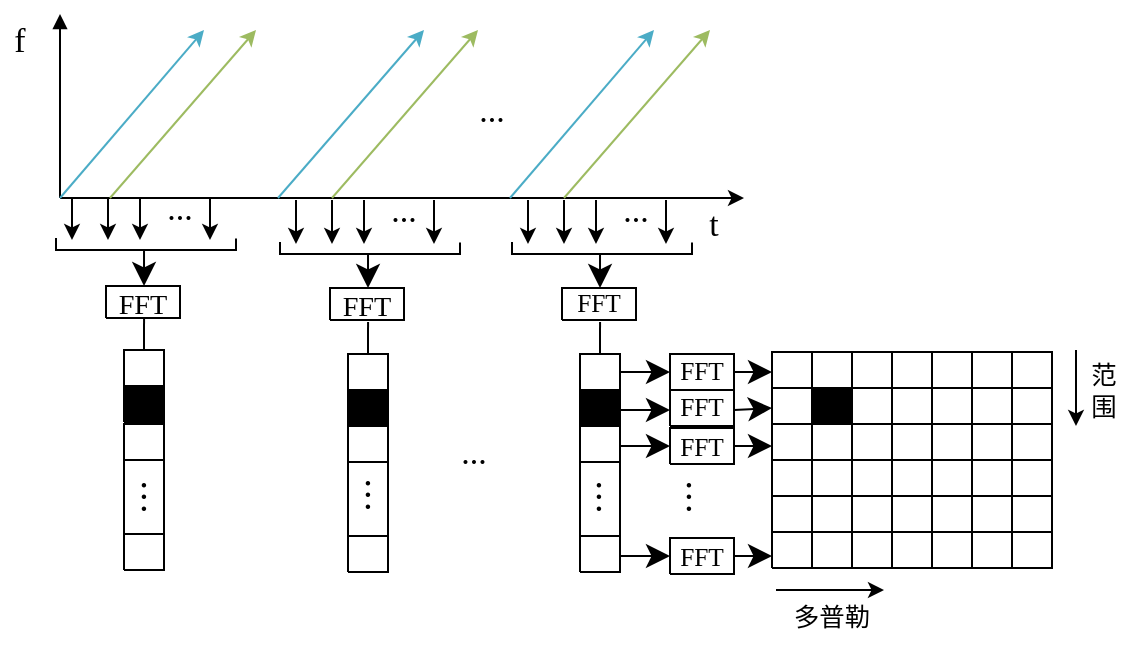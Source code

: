 <mxfile version="23.1.5" type="device">
  <diagram name="页-1" id="jB0x7ACsIaYaI3Wp1gNF">
    <mxGraphModel dx="649" dy="444" grid="1" gridSize="10" guides="1" tooltips="1" connect="1" arrows="1" fold="1" page="1" pageScale="1" pageWidth="570" pageHeight="340" math="1" shadow="0">
      <root>
        <mxCell id="0" />
        <mxCell id="1" parent="0" />
        <UserObject label="" tags="背景" id="8jNqRirwAT9x7CO7SYsk-1">
          <mxCell style="vsdxID=11;fillColor=#FFFFFF;gradientColor=none;shape=stencil(UzV2Ls5ILEhVNTIoLinKz04tz0wpyVA1dlE1MsrMy0gtyiwBslSNXVWNndPyi1LTi/JL81Ig/IJEkEoQKze/DGRCBUSfAUiHkUElMs8NojAnMw+nQkMDPEphkmQpNtaztERWDWQg3A7xNrIcuj+BQpAwMnYFAA==);points=[];labelBackgroundColor=#ffffff;rounded=0;html=1;whiteSpace=wrap;fontFamily=Times New Roman;" parent="1" vertex="1">
            <mxGeometry x="28" y="124" width="90" height="6" as="geometry" />
          </mxCell>
        </UserObject>
        <UserObject label="&lt;div style=&quot;font-size: 1px&quot;&gt;&lt;font style=&quot;font-size: 14.11px; color: rgb(0, 0, 0); direction: ltr; letter-spacing: 0px; line-height: 120%; opacity: 1;&quot;&gt;FFT&lt;br&gt;&lt;/font&gt;&lt;/div&gt;" tags="背景" id="8jNqRirwAT9x7CO7SYsk-2">
          <mxCell style="verticalAlign=middle;align=center;overflow=width;vsdxID=12;fillColor=#FFFFFF;gradientColor=none;shape=stencil(nZBLDoAgDERP0z3SIyjew0SURgSD+Lu9kMZoXLhwN9O+tukAlrNpJg1SzDH4QW/URgNYgZTkjA4UkwJUgGXng+6DX1zLfmoymdXo17xh5zmRJ6Q42BWCfc2oJfdAr+Yv+AP9Cb7OJ3H/2JG1HNGz/84klThPVCc=);points=[[1,0.5,0],[0.5,0,0],[0.5,0.5,0],[0.5,0.5,0]];labelBackgroundColor=none;rounded=0;html=1;whiteSpace=wrap;fontFamily=Times New Roman;" parent="1" vertex="1">
            <mxGeometry x="53" y="148" width="37" height="16" as="geometry" />
          </mxCell>
        </UserObject>
        <UserObject label="" tags="背景" id="8jNqRirwAT9x7CO7SYsk-3">
          <mxCell style="vsdxID=13;edgeStyle=none;startArrow=none;endArrow=classic;startSize=5;endSize=5;spacingTop=0;spacingBottom=0;spacingLeft=0;spacingRight=0;verticalAlign=middle;html=1;labelBackgroundColor=#ffffff;rounded=0;fontFamily=Times New Roman;" parent="1" edge="1">
            <mxGeometry relative="1" as="geometry">
              <Array as="points" />
              <mxPoint x="36" y="104" as="sourcePoint" />
              <mxPoint x="36" y="125" as="targetPoint" />
            </mxGeometry>
          </mxCell>
        </UserObject>
        <UserObject label="" tags="背景" id="8jNqRirwAT9x7CO7SYsk-4">
          <mxCell style="vsdxID=15;edgeStyle=none;startArrow=none;endArrow=classic;startSize=5;endSize=5;spacingTop=0;spacingBottom=0;spacingLeft=0;spacingRight=0;verticalAlign=middle;html=1;labelBackgroundColor=#ffffff;rounded=0;fontFamily=Times New Roman;" parent="1" edge="1">
            <mxGeometry relative="1" as="geometry">
              <Array as="points" />
              <mxPoint x="54" y="104" as="sourcePoint" />
              <mxPoint x="54" y="125" as="targetPoint" />
            </mxGeometry>
          </mxCell>
        </UserObject>
        <UserObject label="" tags="背景" id="8jNqRirwAT9x7CO7SYsk-5">
          <mxCell style="vsdxID=16;edgeStyle=none;startArrow=none;endArrow=classic;startSize=5;endSize=5;spacingTop=0;spacingBottom=0;spacingLeft=0;spacingRight=0;verticalAlign=middle;html=1;labelBackgroundColor=#ffffff;rounded=0;fontFamily=Times New Roman;" parent="1" edge="1">
            <mxGeometry relative="1" as="geometry">
              <Array as="points" />
              <mxPoint x="70" y="104" as="sourcePoint" />
              <mxPoint x="70" y="125" as="targetPoint" />
            </mxGeometry>
          </mxCell>
        </UserObject>
        <UserObject label="" tags="背景" id="8jNqRirwAT9x7CO7SYsk-6">
          <mxCell style="vsdxID=17;edgeStyle=none;startArrow=none;endArrow=classic;startSize=5;endSize=5;spacingTop=0;spacingBottom=0;spacingLeft=0;spacingRight=0;verticalAlign=middle;html=1;labelBackgroundColor=#ffffff;rounded=0;fontFamily=Times New Roman;" parent="1" edge="1">
            <mxGeometry relative="1" as="geometry">
              <Array as="points" />
              <mxPoint x="105" y="104" as="sourcePoint" />
              <mxPoint x="105" y="125" as="targetPoint" />
            </mxGeometry>
          </mxCell>
        </UserObject>
        <UserObject label="&lt;div style=&quot;font-size: 1px&quot;&gt;&lt;font style=&quot;font-size: 16.93px; color: rgb(0, 0, 0); direction: ltr; letter-spacing: 0px; line-height: 120%; opacity: 1;&quot;&gt;...&lt;br&gt;&lt;/font&gt;&lt;/div&gt;" tags="背景" id="8jNqRirwAT9x7CO7SYsk-7">
          <mxCell style="verticalAlign=middle;align=center;overflow=width;vsdxID=18;fillColor=none;gradientColor=none;shape=stencil(nZBLDoAgDERP0z3SIyjew0SURgSD+Lu9kMZoXLhwN9O+tukAlrNpJg1SzDH4QW/URgNYgZTkjA4UkwJUgGXng+6DX1zLfmoymdXo17xh5zmRJ6Q42BWCfc2oJfdAr+Yv+AP9Cb7OJ3H/2JG1HNGz/84klThPVCc=);strokeColor=none;points=[];labelBackgroundColor=none;rounded=0;html=1;whiteSpace=wrap;fontFamily=Times New Roman;" parent="1" vertex="1">
            <mxGeometry x="20" y="99" width="140" height="18" as="geometry" />
          </mxCell>
        </UserObject>
        <UserObject label="" tags="背景" id="8jNqRirwAT9x7CO7SYsk-8">
          <mxCell style="vsdxID=20;fillColor=#FFFFFF;gradientColor=none;shape=stencil(nZBLDoAgDERP0z3SIyjew0SURgSD+Lu9kMZoXLhwN9O+tukAlrNpJg1SzDH4QW/URgNYgZTkjA4UkwJUgGXng+6DX1zLfmoymdXo17xh5zmRJ6Q42BWCfc2oJfdAr+Yv+AP9Cb7OJ3H/2JG1HNGz/84klThPVCc=);points=[[1,0.5,0],[0.5,0,0],[0.5,0.5,0],[0.5,0.5,0]];labelBackgroundColor=none;rounded=0;html=1;whiteSpace=wrap;fontFamily=Times New Roman;" parent="1" vertex="1">
            <mxGeometry x="62" y="180" width="20" height="18" as="geometry" />
          </mxCell>
        </UserObject>
        <UserObject label="" tags="背景" id="8jNqRirwAT9x7CO7SYsk-9">
          <mxCell style="vsdxID=38;fillColor=#000000;gradientColor=none;shape=stencil(nZBLDoAgDERP0z3SIyjew0SURgSD+Lu9kMZoXLhwN9O+tukAlrNpJg1SzDH4QW/URgNYgZTkjA4UkwJUgGXng+6DX1zLfmoymdXo17xh5zmRJ6Q42BWCfc2oJfdAr+Yv+AP9Cb7OJ3H/2JG1HNGz/84klThPVCc=);points=[[1,0.5,0],[0.5,0,0],[0.5,0.5,0],[0.5,0.5,0]];labelBackgroundColor=none;rounded=0;html=1;whiteSpace=wrap;fontFamily=Times New Roman;" parent="1" vertex="1">
            <mxGeometry x="62" y="198" width="20" height="18" as="geometry" />
          </mxCell>
        </UserObject>
        <UserObject label="" tags="背景" id="8jNqRirwAT9x7CO7SYsk-10">
          <mxCell style="vsdxID=39;fillColor=#FFFFFF;gradientColor=none;shape=stencil(nZBLDoAgDERP0z3SIyjew0SURgSD+Lu9kMZoXLhwN9O+tukAlrNpJg1SzDH4QW/URgNYgZTkjA4UkwJUgGXng+6DX1zLfmoymdXo17xh5zmRJ6Q42BWCfc2oJfdAr+Yv+AP9Cb7OJ3H/2JG1HNGz/84klThPVCc=);points=[[1,0.5,0],[0.5,0,0],[0.5,0.5,0],[0.5,0.5,0]];labelBackgroundColor=none;rounded=0;html=1;whiteSpace=wrap;fontFamily=Times New Roman;" parent="1" vertex="1">
            <mxGeometry x="62" y="217" width="20" height="18" as="geometry" />
          </mxCell>
        </UserObject>
        <UserObject label="" tags="背景" id="8jNqRirwAT9x7CO7SYsk-11">
          <mxCell style="vsdxID=40;fillColor=#FFFFFF;gradientColor=none;shape=stencil(nZBLDoAgDERP0z3SIyjew0SURgSD+Lu9kMZoXLhwN9O+tukAlrNpJg1SzDH4QW/URgNYgZTkjA4UkwJUgGXng+6DX1zLfmoymdXo17xh5zmRJ6Q42BWCfc2oJfdAr+Yv+AP9Cb7OJ3H/2JG1HNGz/84klThPVCc=);points=[[1,0.5,0],[0.5,0,0],[0.5,0.5,0],[0.5,0.5,0]];labelBackgroundColor=none;rounded=0;html=1;whiteSpace=wrap;fontFamily=Times New Roman;" parent="1" vertex="1">
            <mxGeometry x="62" y="235" width="20" height="37" as="geometry" />
          </mxCell>
        </UserObject>
        <UserObject label="" tags="背景" id="8jNqRirwAT9x7CO7SYsk-12">
          <mxCell style="vsdxID=42;fillColor=#FFFFFF;gradientColor=none;shape=stencil(nZBLDoAgDERP0z3SIyjew0SURgSD+Lu9kMZoXLhwN9O+tukAlrNpJg1SzDH4QW/URgNYgZTkjA4UkwJUgGXng+6DX1zLfmoymdXo17xh5zmRJ6Q42BWCfc2oJfdAr+Yv+AP9Cb7OJ3H/2JG1HNGz/84klThPVCc=);points=[[1,0.5,0],[0.5,0,0],[0.5,0.5,0],[0.5,0.5,0]];labelBackgroundColor=none;rounded=0;html=1;whiteSpace=wrap;fontFamily=Times New Roman;" parent="1" vertex="1">
            <mxGeometry x="62" y="272" width="20" height="18" as="geometry" />
          </mxCell>
        </UserObject>
        <UserObject label="" tags="背景" id="8jNqRirwAT9x7CO7SYsk-13">
          <mxCell style="vsdxID=44;fillColor=#FFFFFF;gradientColor=none;shape=stencil(UzV2Ls5ILEhVNTIoLinKz04tz0wpyVA1dlE1MsrMy0gtyiwBslSNXVWNndPyi1LTi/JL81Ig/IJEkEoQKze/DGRCBUSfAUiHkUElMs8NojAnMw+nQkMDPEphkmQpNtaztERWDWQg3A7xNrIcuj+BQpAwMnYFAA==);points=[];labelBackgroundColor=#ffffff;rounded=0;html=1;whiteSpace=wrap;fontFamily=Times New Roman;" parent="1" vertex="1">
            <mxGeometry x="140" y="126" width="90" height="6" as="geometry" />
          </mxCell>
        </UserObject>
        <UserObject label="&lt;div style=&quot;font-size: 1px&quot;&gt;&lt;font style=&quot;font-size: 14.11px; color: rgb(0, 0, 0); direction: ltr; letter-spacing: 0px; line-height: 120%; opacity: 1;&quot;&gt;FFT&lt;br&gt;&lt;/font&gt;&lt;/div&gt;" tags="背景" id="8jNqRirwAT9x7CO7SYsk-14">
          <mxCell style="verticalAlign=middle;align=center;overflow=width;vsdxID=45;fillColor=#FFFFFF;gradientColor=none;shape=stencil(nZBLDoAgDERP0z3SIyjew0SURgSD+Lu9kMZoXLhwN9O+tukAlrNpJg1SzDH4QW/URgNYgZTkjA4UkwJUgGXng+6DX1zLfmoymdXo17xh5zmRJ6Q42BWCfc2oJfdAr+Yv+AP9Cb7OJ3H/2JG1HNGz/84klThPVCc=);points=[[1,0.5,0],[0.5,0,0],[0.5,0.5,0],[0.5,0.5,0]];labelBackgroundColor=none;rounded=0;html=1;whiteSpace=wrap;fontFamily=Times New Roman;" parent="1" vertex="1">
            <mxGeometry x="165" y="149" width="37" height="16" as="geometry" />
          </mxCell>
        </UserObject>
        <UserObject label="" tags="背景" id="8jNqRirwAT9x7CO7SYsk-15">
          <mxCell style="vsdxID=46;edgeStyle=none;startArrow=none;endArrow=classic;startSize=5;endSize=5;spacingTop=0;spacingBottom=0;spacingLeft=0;spacingRight=0;verticalAlign=middle;html=1;labelBackgroundColor=#ffffff;rounded=0;fontFamily=Times New Roman;" parent="1" edge="1">
            <mxGeometry relative="1" as="geometry">
              <Array as="points" />
              <mxPoint x="148" y="105" as="sourcePoint" />
              <mxPoint x="148" y="127" as="targetPoint" />
            </mxGeometry>
          </mxCell>
        </UserObject>
        <UserObject label="" tags="背景" id="8jNqRirwAT9x7CO7SYsk-16">
          <mxCell style="vsdxID=47;edgeStyle=none;startArrow=none;endArrow=classic;startSize=5;endSize=5;spacingTop=0;spacingBottom=0;spacingLeft=0;spacingRight=0;verticalAlign=middle;html=1;labelBackgroundColor=#ffffff;rounded=0;fontFamily=Times New Roman;" parent="1" edge="1">
            <mxGeometry relative="1" as="geometry">
              <Array as="points" />
              <mxPoint x="166" y="105" as="sourcePoint" />
              <mxPoint x="166" y="127" as="targetPoint" />
            </mxGeometry>
          </mxCell>
        </UserObject>
        <UserObject label="" tags="背景" id="8jNqRirwAT9x7CO7SYsk-17">
          <mxCell style="vsdxID=48;edgeStyle=none;startArrow=none;endArrow=classic;startSize=5;endSize=5;spacingTop=0;spacingBottom=0;spacingLeft=0;spacingRight=0;verticalAlign=middle;html=1;labelBackgroundColor=#ffffff;rounded=0;fontFamily=Times New Roman;" parent="1" edge="1">
            <mxGeometry relative="1" as="geometry">
              <Array as="points" />
              <mxPoint x="182" y="105" as="sourcePoint" />
              <mxPoint x="182" y="127" as="targetPoint" />
            </mxGeometry>
          </mxCell>
        </UserObject>
        <UserObject label="" tags="背景" id="8jNqRirwAT9x7CO7SYsk-18">
          <mxCell style="vsdxID=49;edgeStyle=none;startArrow=none;endArrow=classic;startSize=5;endSize=5;spacingTop=0;spacingBottom=0;spacingLeft=0;spacingRight=0;verticalAlign=middle;html=1;labelBackgroundColor=#ffffff;rounded=0;fontFamily=Times New Roman;" parent="1" edge="1">
            <mxGeometry relative="1" as="geometry">
              <Array as="points" />
              <mxPoint x="217" y="105" as="sourcePoint" />
              <mxPoint x="217" y="127" as="targetPoint" />
            </mxGeometry>
          </mxCell>
        </UserObject>
        <UserObject label="&lt;div style=&quot;font-size: 1px&quot;&gt;&lt;font style=&quot;font-size: 16.93px; color: rgb(0, 0, 0); direction: ltr; letter-spacing: 0px; line-height: 120%; opacity: 1;&quot;&gt;...&lt;br&gt;&lt;/font&gt;&lt;/div&gt;" tags="背景" id="8jNqRirwAT9x7CO7SYsk-19">
          <mxCell style="verticalAlign=middle;align=center;overflow=width;vsdxID=50;fillColor=none;gradientColor=none;shape=stencil(nZBLDoAgDERP0z3SIyjew0SURgSD+Lu9kMZoXLhwN9O+tukAlrNpJg1SzDH4QW/URgNYgZTkjA4UkwJUgGXng+6DX1zLfmoymdXo17xh5zmRJ6Q42BWCfc2oJfdAr+Yv+AP9Cb7OJ3H/2JG1HNGz/84klThPVCc=);strokeColor=none;points=[];labelBackgroundColor=none;rounded=0;html=1;whiteSpace=wrap;fontFamily=Times New Roman;" parent="1" vertex="1">
            <mxGeometry x="132" y="100" width="140" height="18" as="geometry" />
          </mxCell>
        </UserObject>
        <UserObject label="" tags="背景" id="8jNqRirwAT9x7CO7SYsk-20">
          <mxCell style="vsdxID=52;fillColor=#FFFFFF;gradientColor=none;shape=stencil(nZBLDoAgDERP0z3SIyjew0SURgSD+Lu9kMZoXLhwN9O+tukAlrNpJg1SzDH4QW/URgNYgZTkjA4UkwJUgGXng+6DX1zLfmoymdXo17xh5zmRJ6Q42BWCfc2oJfdAr+Yv+AP9Cb7OJ3H/2JG1HNGz/84klThPVCc=);points=[[1,0.5,0],[0.5,0,0],[0.5,0.5,0],[0.5,0.5,0]];labelBackgroundColor=none;rounded=0;html=1;whiteSpace=wrap;fontFamily=Times New Roman;" parent="1" vertex="1">
            <mxGeometry x="174" y="182" width="20" height="18" as="geometry" />
          </mxCell>
        </UserObject>
        <UserObject label="" tags="背景" id="8jNqRirwAT9x7CO7SYsk-21">
          <mxCell style="vsdxID=53;fillColor=#000000;gradientColor=none;shape=stencil(nZBLDoAgDERP0z3SIyjew0SURgSD+Lu9kMZoXLhwN9O+tukAlrNpJg1SzDH4QW/URgNYgZTkjA4UkwJUgGXng+6DX1zLfmoymdXo17xh5zmRJ6Q42BWCfc2oJfdAr+Yv+AP9Cb7OJ3H/2JG1HNGz/84klThPVCc=);points=[[1,0.5,0],[0.5,0,0],[0.5,0.5,0],[0.5,0.5,0]];labelBackgroundColor=none;rounded=0;html=1;whiteSpace=wrap;fontFamily=Times New Roman;" parent="1" vertex="1">
            <mxGeometry x="174" y="200" width="20" height="18" as="geometry" />
          </mxCell>
        </UserObject>
        <UserObject label="" tags="背景" id="8jNqRirwAT9x7CO7SYsk-22">
          <mxCell style="vsdxID=54;fillColor=#FFFFFF;gradientColor=none;shape=stencil(nZBLDoAgDERP0z3SIyjew0SURgSD+Lu9kMZoXLhwN9O+tukAlrNpJg1SzDH4QW/URgNYgZTkjA4UkwJUgGXng+6DX1zLfmoymdXo17xh5zmRJ6Q42BWCfc2oJfdAr+Yv+AP9Cb7OJ3H/2JG1HNGz/84klThPVCc=);points=[[1,0.5,0],[0.5,0,0],[0.5,0.5,0],[0.5,0.5,0]];labelBackgroundColor=none;rounded=0;html=1;whiteSpace=wrap;fontFamily=Times New Roman;" parent="1" vertex="1">
            <mxGeometry x="174" y="218" width="20" height="18" as="geometry" />
          </mxCell>
        </UserObject>
        <UserObject label="" tags="背景" id="8jNqRirwAT9x7CO7SYsk-23">
          <mxCell style="vsdxID=55;fillColor=#FFFFFF;gradientColor=none;shape=stencil(nZBLDoAgDERP0z3SIyjew0SURgSD+Lu9kMZoXLhwN9O+tukAlrNpJg1SzDH4QW/URgNYgZTkjA4UkwJUgGXng+6DX1zLfmoymdXo17xh5zmRJ6Q42BWCfc2oJfdAr+Yv+AP9Cb7OJ3H/2JG1HNGz/84klThPVCc=);points=[[1,0.5,0],[0.5,0,0],[0.5,0.5,0],[0.5,0.5,0]];labelBackgroundColor=none;rounded=0;html=1;whiteSpace=wrap;fontFamily=Times New Roman;" parent="1" vertex="1">
            <mxGeometry x="174" y="236" width="20" height="37" as="geometry" />
          </mxCell>
        </UserObject>
        <UserObject label="" tags="背景" id="8jNqRirwAT9x7CO7SYsk-24">
          <mxCell style="vsdxID=57;fillColor=#FFFFFF;gradientColor=none;shape=stencil(nZBLDoAgDERP0z3SIyjew0SURgSD+Lu9kMZoXLhwN9O+tukAlrNpJg1SzDH4QW/URgNYgZTkjA4UkwJUgGXng+6DX1zLfmoymdXo17xh5zmRJ6Q42BWCfc2oJfdAr+Yv+AP9Cb7OJ3H/2JG1HNGz/84klThPVCc=);points=[[1,0.5,0],[0.5,0,0],[0.5,0.5,0],[0.5,0.5,0]];labelBackgroundColor=none;rounded=0;html=1;whiteSpace=wrap;fontFamily=Times New Roman;" parent="1" vertex="1">
            <mxGeometry x="174" y="273" width="20" height="18" as="geometry" />
          </mxCell>
        </UserObject>
        <UserObject label="" tags="背景" id="8jNqRirwAT9x7CO7SYsk-25">
          <mxCell style="vsdxID=59;fillColor=#FFFFFF;gradientColor=none;shape=stencil(UzV2Ls5ILEhVNTIoLinKz04tz0wpyVA1dlE1MsrMy0gtyiwBslSNXVWNndPyi1LTi/JL81Ig/IJEkEoQKze/DGRCBUSfAUiHkUElMs8NojAnMw+nQkMDPEphkmQpNtaztERWDWQg3A7xNrIcuj+BQpAwMnYFAA==);points=[];labelBackgroundColor=#ffffff;rounded=0;html=1;whiteSpace=wrap;fontFamily=Times New Roman;" parent="1" vertex="1">
            <mxGeometry x="256" y="126" width="90" height="6" as="geometry" />
          </mxCell>
        </UserObject>
        <UserObject label="&lt;div style=&quot;font-size: 1px&quot;&gt;&lt;font style=&quot;font-size: 12.7px; color: rgb(0, 0, 0); direction: ltr; letter-spacing: 0px; line-height: 120%; opacity: 1;&quot;&gt;FFT&lt;br&gt;&lt;/font&gt;&lt;/div&gt;" tags="背景" id="8jNqRirwAT9x7CO7SYsk-26">
          <mxCell style="verticalAlign=middle;align=center;overflow=width;vsdxID=60;fillColor=#FFFFFF;gradientColor=none;shape=stencil(nZBLDoAgDERP0z3SIyjew0SURgSD+Lu9kMZoXLhwN9O+tukAlrNpJg1SzDH4QW/URgNYgZTkjA4UkwJUgGXng+6DX1zLfmoymdXo17xh5zmRJ6Q42BWCfc2oJfdAr+Yv+AP9Cb7OJ3H/2JG1HNGz/84klThPVCc=);points=[[1,0.5,0],[0.5,0,0],[0.5,0.5,0],[0.5,0.5,0]];labelBackgroundColor=none;rounded=0;html=1;whiteSpace=wrap;fontFamily=Times New Roman;" parent="1" vertex="1">
            <mxGeometry x="281" y="149" width="37" height="16" as="geometry" />
          </mxCell>
        </UserObject>
        <UserObject label="" tags="背景" id="8jNqRirwAT9x7CO7SYsk-27">
          <mxCell style="vsdxID=61;edgeStyle=none;startArrow=none;endArrow=classic;startSize=5;endSize=5;spacingTop=0;spacingBottom=0;spacingLeft=0;spacingRight=0;verticalAlign=middle;html=1;labelBackgroundColor=#ffffff;rounded=0;fontFamily=Times New Roman;" parent="1" edge="1">
            <mxGeometry relative="1" as="geometry">
              <Array as="points" />
              <mxPoint x="264" y="105" as="sourcePoint" />
              <mxPoint x="264" y="127" as="targetPoint" />
            </mxGeometry>
          </mxCell>
        </UserObject>
        <UserObject label="" tags="背景" id="8jNqRirwAT9x7CO7SYsk-28">
          <mxCell style="vsdxID=62;edgeStyle=none;startArrow=none;endArrow=classic;startSize=5;endSize=5;spacingTop=0;spacingBottom=0;spacingLeft=0;spacingRight=0;verticalAlign=middle;html=1;labelBackgroundColor=#ffffff;rounded=0;fontFamily=Times New Roman;" parent="1" edge="1">
            <mxGeometry relative="1" as="geometry">
              <Array as="points" />
              <mxPoint x="282" y="105" as="sourcePoint" />
              <mxPoint x="282" y="127" as="targetPoint" />
            </mxGeometry>
          </mxCell>
        </UserObject>
        <UserObject label="" tags="背景" id="8jNqRirwAT9x7CO7SYsk-29">
          <mxCell style="vsdxID=63;edgeStyle=none;startArrow=none;endArrow=classic;startSize=5;endSize=5;spacingTop=0;spacingBottom=0;spacingLeft=0;spacingRight=0;verticalAlign=middle;html=1;labelBackgroundColor=#ffffff;rounded=0;fontFamily=Times New Roman;" parent="1" edge="1">
            <mxGeometry relative="1" as="geometry">
              <Array as="points" />
              <mxPoint x="298" y="105" as="sourcePoint" />
              <mxPoint x="298" y="127" as="targetPoint" />
            </mxGeometry>
          </mxCell>
        </UserObject>
        <UserObject label="" tags="背景" id="8jNqRirwAT9x7CO7SYsk-30">
          <mxCell style="vsdxID=64;edgeStyle=none;startArrow=none;endArrow=classic;startSize=5;endSize=5;spacingTop=0;spacingBottom=0;spacingLeft=0;spacingRight=0;verticalAlign=middle;html=1;labelBackgroundColor=#ffffff;rounded=0;fontFamily=Times New Roman;" parent="1" edge="1">
            <mxGeometry relative="1" as="geometry">
              <Array as="points" />
              <mxPoint x="333" y="105" as="sourcePoint" />
              <mxPoint x="333" y="127" as="targetPoint" />
            </mxGeometry>
          </mxCell>
        </UserObject>
        <UserObject label="&lt;div style=&quot;font-size: 1px&quot;&gt;&lt;font style=&quot;font-size: 16.93px; color: rgb(0, 0, 0); direction: ltr; letter-spacing: 0px; line-height: 120%; opacity: 1;&quot;&gt;...&lt;br&gt;&lt;/font&gt;&lt;/div&gt;" tags="背景" id="8jNqRirwAT9x7CO7SYsk-31">
          <mxCell style="verticalAlign=middle;align=center;overflow=width;vsdxID=65;fillColor=none;gradientColor=none;shape=stencil(nZBLDoAgDERP0z3SIyjew0SURgSD+Lu9kMZoXLhwN9O+tukAlrNpJg1SzDH4QW/URgNYgZTkjA4UkwJUgGXng+6DX1zLfmoymdXo17xh5zmRJ6Q42BWCfc2oJfdAr+Yv+AP9Cb7OJ3H/2JG1HNGz/84klThPVCc=);strokeColor=none;points=[];labelBackgroundColor=none;rounded=0;html=1;whiteSpace=wrap;fontFamily=Times New Roman;" parent="1" vertex="1">
            <mxGeometry x="248" y="100" width="140" height="18" as="geometry" />
          </mxCell>
        </UserObject>
        <UserObject label="" tags="背景" id="8jNqRirwAT9x7CO7SYsk-32">
          <mxCell style="vsdxID=67;fillColor=#FFFFFF;gradientColor=none;shape=stencil(nZBLDoAgDERP0z3SIyjew0SURgSD+Lu9kMZoXLhwN9O+tukAlrNpJg1SzDH4QW/URgNYgZTkjA4UkwJUgGXng+6DX1zLfmoymdXo17xh5zmRJ6Q42BWCfc2oJfdAr+Yv+AP9Cb7OJ3H/2JG1HNGz/84klThPVCc=);points=[[1,0.5,0],[0.5,0,0],[0.5,0.5,0],[0.5,0.5,0]];labelBackgroundColor=none;rounded=0;html=1;whiteSpace=wrap;fontFamily=Times New Roman;" parent="1" vertex="1">
            <mxGeometry x="290" y="182" width="20" height="18" as="geometry" />
          </mxCell>
        </UserObject>
        <UserObject label="" tags="背景" id="8jNqRirwAT9x7CO7SYsk-33">
          <mxCell style="vsdxID=68;fillColor=#000000;gradientColor=none;shape=stencil(nZBLDoAgDERP0z3SIyjew0SURgSD+Lu9kMZoXLhwN9O+tukAlrNpJg1SzDH4QW/URgNYgZTkjA4UkwJUgGXng+6DX1zLfmoymdXo17xh5zmRJ6Q42BWCfc2oJfdAr+Yv+AP9Cb7OJ3H/2JG1HNGz/84klThPVCc=);points=[[1,0.5,0],[0.5,0,0],[0.5,0.5,0],[0.5,0.5,0]];labelBackgroundColor=none;rounded=0;html=1;whiteSpace=wrap;fontFamily=Times New Roman;" parent="1" vertex="1">
            <mxGeometry x="290" y="200" width="20" height="18" as="geometry" />
          </mxCell>
        </UserObject>
        <UserObject label="" tags="背景" id="8jNqRirwAT9x7CO7SYsk-34">
          <mxCell style="vsdxID=69;fillColor=#FFFFFF;gradientColor=none;shape=stencil(nZBLDoAgDERP0z3SIyjew0SURgSD+Lu9kMZoXLhwN9O+tukAlrNpJg1SzDH4QW/URgNYgZTkjA4UkwJUgGXng+6DX1zLfmoymdXo17xh5zmRJ6Q42BWCfc2oJfdAr+Yv+AP9Cb7OJ3H/2JG1HNGz/84klThPVCc=);points=[[1,0.5,0],[0.5,0,0],[0.5,0.5,0],[0.5,0.5,0]];labelBackgroundColor=none;rounded=0;html=1;whiteSpace=wrap;fontFamily=Times New Roman;" parent="1" vertex="1">
            <mxGeometry x="290" y="218" width="20" height="18" as="geometry" />
          </mxCell>
        </UserObject>
        <UserObject label="" tags="背景" id="8jNqRirwAT9x7CO7SYsk-35">
          <mxCell style="vsdxID=70;fillColor=#FFFFFF;gradientColor=none;shape=stencil(nZBLDoAgDERP0z3SIyjew0SURgSD+Lu9kMZoXLhwN9O+tukAlrNpJg1SzDH4QW/URgNYgZTkjA4UkwJUgGXng+6DX1zLfmoymdXo17xh5zmRJ6Q42BWCfc2oJfdAr+Yv+AP9Cb7OJ3H/2JG1HNGz/84klThPVCc=);points=[[1,0.5,0],[0.5,0,0],[0.5,0.5,0],[0.5,0.5,0]];labelBackgroundColor=none;rounded=0;html=1;whiteSpace=wrap;fontFamily=Times New Roman;" parent="1" vertex="1">
            <mxGeometry x="290" y="236" width="20" height="37" as="geometry" />
          </mxCell>
        </UserObject>
        <UserObject label="" tags="背景" id="8jNqRirwAT9x7CO7SYsk-36">
          <mxCell style="vsdxID=72;fillColor=#FFFFFF;gradientColor=none;shape=stencil(nZBLDoAgDERP0z3SIyjew0SURgSD+Lu9kMZoXLhwN9O+tukAlrNpJg1SzDH4QW/URgNYgZTkjA4UkwJUgGXng+6DX1zLfmoymdXo17xh5zmRJ6Q42BWCfc2oJfdAr+Yv+AP9Cb7OJ3H/2JG1HNGz/84klThPVCc=);points=[[1,0.5,0],[0.5,0,0],[0.5,0.5,0],[0.5,0.5,0]];labelBackgroundColor=none;rounded=0;html=1;whiteSpace=wrap;fontFamily=Times New Roman;" parent="1" vertex="1">
            <mxGeometry x="290" y="273" width="20" height="18" as="geometry" />
          </mxCell>
        </UserObject>
        <UserObject label="" tags="背景" id="8jNqRirwAT9x7CO7SYsk-37">
          <mxCell style="vsdxID=81;fillColor=none;gradientColor=none;points=[];labelBackgroundColor=none;rounded=0;strokeColor=none;html=1;whiteSpace=wrap;fontFamily=Times New Roman;" parent="1" vertex="1">
            <mxGeometry x="386" y="181" width="20" height="110" as="geometry" />
          </mxCell>
        </UserObject>
        <mxCell id="8jNqRirwAT9x7CO7SYsk-38" style="vsdxID=82;fillColor=#FFFFFF;gradientColor=none;shape=stencil(nZBLDoAgDERP0z3SIyjew0SURgSD+Lu9kMZoXLhwN9O+tukAlrNpJg1SzDH4QW/URgNYgZTkjA4UkwJUgGXng+6DX1zLfmoymdXo17xh5zmRJ6Q42BWCfc2oJfdAr+Yv+AP9Cb7OJ3H/2JG1HNGz/84klThPVCc=);points=[[1,0.5,0],[0.5,0,0],[0.5,0.5,0],[0.5,0.5,0]];labelBackgroundColor=none;rounded=0;html=1;whiteSpace=wrap;fontFamily=Times New Roman;" parent="8jNqRirwAT9x7CO7SYsk-37" vertex="1">
          <mxGeometry width="20" height="18" as="geometry" />
        </mxCell>
        <mxCell id="8jNqRirwAT9x7CO7SYsk-39" style="vsdxID=83;fillColor=#FFFFFF;gradientColor=none;shape=stencil(nZBLDoAgDERP0z3SIyjew0SURgSD+Lu9kMZoXLhwN9O+tukAlrNpJg1SzDH4QW/URgNYgZTkjA4UkwJUgGXng+6DX1zLfmoymdXo17xh5zmRJ6Q42BWCfc2oJfdAr+Yv+AP9Cb7OJ3H/2JG1HNGz/84klThPVCc=);points=[[1,0.5,0],[0.5,0,0],[0.5,0.5,0],[0.5,0.5,0]];labelBackgroundColor=none;rounded=0;html=1;whiteSpace=wrap;fontFamily=Times New Roman;" parent="8jNqRirwAT9x7CO7SYsk-37" vertex="1">
          <mxGeometry y="18" width="20" height="18" as="geometry" />
        </mxCell>
        <mxCell id="8jNqRirwAT9x7CO7SYsk-40" style="vsdxID=84;fillColor=#FFFFFF;gradientColor=none;shape=stencil(nZBLDoAgDERP0z3SIyjew0SURgSD+Lu9kMZoXLhwN9O+tukAlrNpJg1SzDH4QW/URgNYgZTkjA4UkwJUgGXng+6DX1zLfmoymdXo17xh5zmRJ6Q42BWCfc2oJfdAr+Yv+AP9Cb7OJ3H/2JG1HNGz/84klThPVCc=);points=[[1,0.5,0],[0.5,0,0],[0.5,0.5,0],[0.5,0.5,0]];labelBackgroundColor=none;rounded=0;html=1;whiteSpace=wrap;fontFamily=Times New Roman;" parent="8jNqRirwAT9x7CO7SYsk-37" vertex="1">
          <mxGeometry y="36" width="20" height="18" as="geometry" />
        </mxCell>
        <mxCell id="8jNqRirwAT9x7CO7SYsk-41" style="vsdxID=85;fillColor=#FFFFFF;gradientColor=none;shape=stencil(nZBLDoAgDERP0z3SIyjew0SURgSD+Lu9kMZoXLhwN9O+tukAlrNpJg1SzDH4QW/URgNYgZTkjA4UkwJUgGXng+6DX1zLfmoymdXo17xh5zmRJ6Q42BWCfc2oJfdAr+Yv+AP9Cb7OJ3H/2JG1HNGz/84klThPVCc=);points=[[1,0.5,0],[0.5,0,0],[0.5,0.5,0],[0.5,0.5,0]];labelBackgroundColor=none;rounded=0;html=1;whiteSpace=wrap;fontFamily=Times New Roman;" parent="8jNqRirwAT9x7CO7SYsk-37" vertex="1">
          <mxGeometry y="54" width="20" height="18" as="geometry" />
        </mxCell>
        <mxCell id="8jNqRirwAT9x7CO7SYsk-42" style="vsdxID=86;fillColor=#FFFFFF;gradientColor=none;shape=stencil(nZBLDoAgDERP0z3SIyjew0SURgSD+Lu9kMZoXLhwN9O+tukAlrNpJg1SzDH4QW/URgNYgZTkjA4UkwJUgGXng+6DX1zLfmoymdXo17xh5zmRJ6Q42BWCfc2oJfdAr+Yv+AP9Cb7OJ3H/2JG1HNGz/84klThPVCc=);points=[[1,0.5,0],[0.5,0,0],[0.5,0.5,0],[0.5,0.5,0]];labelBackgroundColor=none;rounded=0;html=1;whiteSpace=wrap;fontFamily=Times New Roman;" parent="8jNqRirwAT9x7CO7SYsk-37" vertex="1">
          <mxGeometry y="72" width="20" height="18" as="geometry" />
        </mxCell>
        <mxCell id="8jNqRirwAT9x7CO7SYsk-43" style="vsdxID=87;fillColor=#FFFFFF;gradientColor=none;shape=stencil(nZBLDoAgDERP0z3SIyjew0SURgSD+Lu9kMZoXLhwN9O+tukAlrNpJg1SzDH4QW/URgNYgZTkjA4UkwJUgGXng+6DX1zLfmoymdXo17xh5zmRJ6Q42BWCfc2oJfdAr+Yv+AP9Cb7OJ3H/2JG1HNGz/84klThPVCc=);points=[[1,0.5,0],[0.5,0,0],[0.5,0.5,0],[0.5,0.5,0]];labelBackgroundColor=none;rounded=0;html=1;whiteSpace=wrap;fontFamily=Times New Roman;" parent="8jNqRirwAT9x7CO7SYsk-37" vertex="1">
          <mxGeometry y="90" width="20" height="18" as="geometry" />
        </mxCell>
        <UserObject label="" tags="背景" id="8jNqRirwAT9x7CO7SYsk-44">
          <mxCell style="vsdxID=88;fillColor=none;gradientColor=none;points=[];labelBackgroundColor=none;rounded=0;strokeColor=none;html=1;whiteSpace=wrap;fontFamily=Times New Roman;" parent="1" vertex="1">
            <mxGeometry x="406" y="181" width="20" height="110" as="geometry" />
          </mxCell>
        </UserObject>
        <mxCell id="8jNqRirwAT9x7CO7SYsk-45" style="vsdxID=89;fillColor=#FFFFFF;gradientColor=none;shape=stencil(nZBLDoAgDERP0z3SIyjew0SURgSD+Lu9kMZoXLhwN9O+tukAlrNpJg1SzDH4QW/URgNYgZTkjA4UkwJUgGXng+6DX1zLfmoymdXo17xh5zmRJ6Q42BWCfc2oJfdAr+Yv+AP9Cb7OJ3H/2JG1HNGz/84klThPVCc=);points=[[1,0.5,0],[0.5,0,0],[0.5,0.5,0],[0.5,0.5,0]];labelBackgroundColor=none;rounded=0;html=1;whiteSpace=wrap;fontFamily=Times New Roman;" parent="8jNqRirwAT9x7CO7SYsk-44" vertex="1">
          <mxGeometry width="20" height="18" as="geometry" />
        </mxCell>
        <mxCell id="8jNqRirwAT9x7CO7SYsk-46" style="vsdxID=90;fillColor=#000000;gradientColor=none;shape=stencil(nZBLDoAgDERP0z3SIyjew0SURgSD+Lu9kMZoXLhwN9O+tukAlrNpJg1SzDH4QW/URgNYgZTkjA4UkwJUgGXng+6DX1zLfmoymdXo17xh5zmRJ6Q42BWCfc2oJfdAr+Yv+AP9Cb7OJ3H/2JG1HNGz/84klThPVCc=);points=[[1,0.5,0],[0.5,0,0],[0.5,0.5,0],[0.5,0.5,0]];labelBackgroundColor=none;rounded=0;html=1;whiteSpace=wrap;fontFamily=Times New Roman;" parent="8jNqRirwAT9x7CO7SYsk-44" vertex="1">
          <mxGeometry y="18" width="20" height="18" as="geometry" />
        </mxCell>
        <mxCell id="8jNqRirwAT9x7CO7SYsk-47" style="vsdxID=91;fillColor=#FFFFFF;gradientColor=none;shape=stencil(nZBLDoAgDERP0z3SIyjew0SURgSD+Lu9kMZoXLhwN9O+tukAlrNpJg1SzDH4QW/URgNYgZTkjA4UkwJUgGXng+6DX1zLfmoymdXo17xh5zmRJ6Q42BWCfc2oJfdAr+Yv+AP9Cb7OJ3H/2JG1HNGz/84klThPVCc=);points=[[1,0.5,0],[0.5,0,0],[0.5,0.5,0],[0.5,0.5,0]];labelBackgroundColor=none;rounded=0;html=1;whiteSpace=wrap;fontFamily=Times New Roman;" parent="8jNqRirwAT9x7CO7SYsk-44" vertex="1">
          <mxGeometry y="36" width="20" height="18" as="geometry" />
        </mxCell>
        <mxCell id="8jNqRirwAT9x7CO7SYsk-48" style="vsdxID=92;fillColor=#FFFFFF;gradientColor=none;shape=stencil(nZBLDoAgDERP0z3SIyjew0SURgSD+Lu9kMZoXLhwN9O+tukAlrNpJg1SzDH4QW/URgNYgZTkjA4UkwJUgGXng+6DX1zLfmoymdXo17xh5zmRJ6Q42BWCfc2oJfdAr+Yv+AP9Cb7OJ3H/2JG1HNGz/84klThPVCc=);points=[[1,0.5,0],[0.5,0,0],[0.5,0.5,0],[0.5,0.5,0]];labelBackgroundColor=none;rounded=0;html=1;whiteSpace=wrap;fontFamily=Times New Roman;" parent="8jNqRirwAT9x7CO7SYsk-44" vertex="1">
          <mxGeometry y="54" width="20" height="18" as="geometry" />
        </mxCell>
        <mxCell id="8jNqRirwAT9x7CO7SYsk-49" style="vsdxID=93;fillColor=#FFFFFF;gradientColor=none;shape=stencil(nZBLDoAgDERP0z3SIyjew0SURgSD+Lu9kMZoXLhwN9O+tukAlrNpJg1SzDH4QW/URgNYgZTkjA4UkwJUgGXng+6DX1zLfmoymdXo17xh5zmRJ6Q42BWCfc2oJfdAr+Yv+AP9Cb7OJ3H/2JG1HNGz/84klThPVCc=);points=[[1,0.5,0],[0.5,0,0],[0.5,0.5,0],[0.5,0.5,0]];labelBackgroundColor=none;rounded=0;html=1;whiteSpace=wrap;fontFamily=Times New Roman;" parent="8jNqRirwAT9x7CO7SYsk-44" vertex="1">
          <mxGeometry y="72" width="20" height="18" as="geometry" />
        </mxCell>
        <mxCell id="8jNqRirwAT9x7CO7SYsk-50" style="vsdxID=94;fillColor=#FFFFFF;gradientColor=none;shape=stencil(nZBLDoAgDERP0z3SIyjew0SURgSD+Lu9kMZoXLhwN9O+tukAlrNpJg1SzDH4QW/URgNYgZTkjA4UkwJUgGXng+6DX1zLfmoymdXo17xh5zmRJ6Q42BWCfc2oJfdAr+Yv+AP9Cb7OJ3H/2JG1HNGz/84klThPVCc=);points=[[1,0.5,0],[0.5,0,0],[0.5,0.5,0],[0.5,0.5,0]];labelBackgroundColor=none;rounded=0;html=1;whiteSpace=wrap;fontFamily=Times New Roman;" parent="8jNqRirwAT9x7CO7SYsk-44" vertex="1">
          <mxGeometry y="90" width="20" height="18" as="geometry" />
        </mxCell>
        <UserObject label="" tags="背景" id="8jNqRirwAT9x7CO7SYsk-51">
          <mxCell style="vsdxID=95;fillColor=none;gradientColor=none;points=[];labelBackgroundColor=none;rounded=0;strokeColor=none;html=1;whiteSpace=wrap;fontFamily=Times New Roman;" parent="1" vertex="1">
            <mxGeometry x="426" y="181" width="20" height="110" as="geometry" />
          </mxCell>
        </UserObject>
        <mxCell id="8jNqRirwAT9x7CO7SYsk-52" style="vsdxID=96;fillColor=#FFFFFF;gradientColor=none;shape=stencil(nZBLDoAgDERP0z3SIyjew0SURgSD+Lu9kMZoXLhwN9O+tukAlrNpJg1SzDH4QW/URgNYgZTkjA4UkwJUgGXng+6DX1zLfmoymdXo17xh5zmRJ6Q42BWCfc2oJfdAr+Yv+AP9Cb7OJ3H/2JG1HNGz/84klThPVCc=);points=[[1,0.5,0],[0.5,0,0],[0.5,0.5,0],[0.5,0.5,0]];labelBackgroundColor=none;rounded=0;html=1;whiteSpace=wrap;fontFamily=Times New Roman;" parent="8jNqRirwAT9x7CO7SYsk-51" vertex="1">
          <mxGeometry width="20" height="18" as="geometry" />
        </mxCell>
        <mxCell id="8jNqRirwAT9x7CO7SYsk-53" style="vsdxID=97;fillColor=#FFFFFF;gradientColor=none;shape=stencil(nZBLDoAgDERP0z3SIyjew0SURgSD+Lu9kMZoXLhwN9O+tukAlrNpJg1SzDH4QW/URgNYgZTkjA4UkwJUgGXng+6DX1zLfmoymdXo17xh5zmRJ6Q42BWCfc2oJfdAr+Yv+AP9Cb7OJ3H/2JG1HNGz/84klThPVCc=);points=[[1,0.5,0],[0.5,0,0],[0.5,0.5,0],[0.5,0.5,0]];labelBackgroundColor=none;rounded=0;html=1;whiteSpace=wrap;fontFamily=Times New Roman;" parent="8jNqRirwAT9x7CO7SYsk-51" vertex="1">
          <mxGeometry y="18" width="20" height="18" as="geometry" />
        </mxCell>
        <mxCell id="8jNqRirwAT9x7CO7SYsk-54" style="vsdxID=98;fillColor=#FFFFFF;gradientColor=none;shape=stencil(nZBLDoAgDERP0z3SIyjew0SURgSD+Lu9kMZoXLhwN9O+tukAlrNpJg1SzDH4QW/URgNYgZTkjA4UkwJUgGXng+6DX1zLfmoymdXo17xh5zmRJ6Q42BWCfc2oJfdAr+Yv+AP9Cb7OJ3H/2JG1HNGz/84klThPVCc=);points=[[1,0.5,0],[0.5,0,0],[0.5,0.5,0],[0.5,0.5,0]];labelBackgroundColor=none;rounded=0;html=1;whiteSpace=wrap;fontFamily=Times New Roman;" parent="8jNqRirwAT9x7CO7SYsk-51" vertex="1">
          <mxGeometry y="36" width="20" height="18" as="geometry" />
        </mxCell>
        <mxCell id="8jNqRirwAT9x7CO7SYsk-55" style="vsdxID=99;fillColor=#FFFFFF;gradientColor=none;shape=stencil(nZBLDoAgDERP0z3SIyjew0SURgSD+Lu9kMZoXLhwN9O+tukAlrNpJg1SzDH4QW/URgNYgZTkjA4UkwJUgGXng+6DX1zLfmoymdXo17xh5zmRJ6Q42BWCfc2oJfdAr+Yv+AP9Cb7OJ3H/2JG1HNGz/84klThPVCc=);points=[[1,0.5,0],[0.5,0,0],[0.5,0.5,0],[0.5,0.5,0]];labelBackgroundColor=none;rounded=0;html=1;whiteSpace=wrap;fontFamily=Times New Roman;" parent="8jNqRirwAT9x7CO7SYsk-51" vertex="1">
          <mxGeometry y="54" width="20" height="18" as="geometry" />
        </mxCell>
        <mxCell id="8jNqRirwAT9x7CO7SYsk-56" style="vsdxID=100;fillColor=#FFFFFF;gradientColor=none;shape=stencil(nZBLDoAgDERP0z3SIyjew0SURgSD+Lu9kMZoXLhwN9O+tukAlrNpJg1SzDH4QW/URgNYgZTkjA4UkwJUgGXng+6DX1zLfmoymdXo17xh5zmRJ6Q42BWCfc2oJfdAr+Yv+AP9Cb7OJ3H/2JG1HNGz/84klThPVCc=);points=[[1,0.5,0],[0.5,0,0],[0.5,0.5,0],[0.5,0.5,0]];labelBackgroundColor=none;rounded=0;html=1;whiteSpace=wrap;fontFamily=Times New Roman;" parent="8jNqRirwAT9x7CO7SYsk-51" vertex="1">
          <mxGeometry y="72" width="20" height="18" as="geometry" />
        </mxCell>
        <mxCell id="8jNqRirwAT9x7CO7SYsk-57" style="vsdxID=101;fillColor=#FFFFFF;gradientColor=none;shape=stencil(nZBLDoAgDERP0z3SIyjew0SURgSD+Lu9kMZoXLhwN9O+tukAlrNpJg1SzDH4QW/URgNYgZTkjA4UkwJUgGXng+6DX1zLfmoymdXo17xh5zmRJ6Q42BWCfc2oJfdAr+Yv+AP9Cb7OJ3H/2JG1HNGz/84klThPVCc=);points=[[1,0.5,0],[0.5,0,0],[0.5,0.5,0],[0.5,0.5,0]];labelBackgroundColor=none;rounded=0;html=1;whiteSpace=wrap;fontFamily=Times New Roman;" parent="8jNqRirwAT9x7CO7SYsk-51" vertex="1">
          <mxGeometry y="90" width="20" height="18" as="geometry" />
        </mxCell>
        <UserObject label="" tags="背景" id="8jNqRirwAT9x7CO7SYsk-58">
          <mxCell style="vsdxID=102;fillColor=none;gradientColor=none;points=[];labelBackgroundColor=none;rounded=0;strokeColor=none;html=1;whiteSpace=wrap;fontFamily=Times New Roman;" parent="1" vertex="1">
            <mxGeometry x="446" y="181" width="20" height="110" as="geometry" />
          </mxCell>
        </UserObject>
        <mxCell id="8jNqRirwAT9x7CO7SYsk-59" style="vsdxID=103;fillColor=#FFFFFF;gradientColor=none;shape=stencil(nZBLDoAgDERP0z3SIyjew0SURgSD+Lu9kMZoXLhwN9O+tukAlrNpJg1SzDH4QW/URgNYgZTkjA4UkwJUgGXng+6DX1zLfmoymdXo17xh5zmRJ6Q42BWCfc2oJfdAr+Yv+AP9Cb7OJ3H/2JG1HNGz/84klThPVCc=);points=[[1,0.5,0],[0.5,0,0],[0.5,0.5,0],[0.5,0.5,0]];labelBackgroundColor=none;rounded=0;html=1;whiteSpace=wrap;fontFamily=Times New Roman;" parent="8jNqRirwAT9x7CO7SYsk-58" vertex="1">
          <mxGeometry width="20" height="18" as="geometry" />
        </mxCell>
        <mxCell id="8jNqRirwAT9x7CO7SYsk-60" style="vsdxID=104;fillColor=#FFFFFF;gradientColor=none;shape=stencil(nZBLDoAgDERP0z3SIyjew0SURgSD+Lu9kMZoXLhwN9O+tukAlrNpJg1SzDH4QW/URgNYgZTkjA4UkwJUgGXng+6DX1zLfmoymdXo17xh5zmRJ6Q42BWCfc2oJfdAr+Yv+AP9Cb7OJ3H/2JG1HNGz/84klThPVCc=);points=[[1,0.5,0],[0.5,0,0],[0.5,0.5,0],[0.5,0.5,0]];labelBackgroundColor=none;rounded=0;html=1;whiteSpace=wrap;fontFamily=Times New Roman;" parent="8jNqRirwAT9x7CO7SYsk-58" vertex="1">
          <mxGeometry y="18" width="20" height="18" as="geometry" />
        </mxCell>
        <mxCell id="8jNqRirwAT9x7CO7SYsk-61" style="vsdxID=105;fillColor=#FFFFFF;gradientColor=none;shape=stencil(nZBLDoAgDERP0z3SIyjew0SURgSD+Lu9kMZoXLhwN9O+tukAlrNpJg1SzDH4QW/URgNYgZTkjA4UkwJUgGXng+6DX1zLfmoymdXo17xh5zmRJ6Q42BWCfc2oJfdAr+Yv+AP9Cb7OJ3H/2JG1HNGz/84klThPVCc=);points=[[1,0.5,0],[0.5,0,0],[0.5,0.5,0],[0.5,0.5,0]];labelBackgroundColor=none;rounded=0;html=1;whiteSpace=wrap;fontFamily=Times New Roman;" parent="8jNqRirwAT9x7CO7SYsk-58" vertex="1">
          <mxGeometry y="36" width="20" height="18" as="geometry" />
        </mxCell>
        <mxCell id="8jNqRirwAT9x7CO7SYsk-62" style="vsdxID=106;fillColor=#FFFFFF;gradientColor=none;shape=stencil(nZBLDoAgDERP0z3SIyjew0SURgSD+Lu9kMZoXLhwN9O+tukAlrNpJg1SzDH4QW/URgNYgZTkjA4UkwJUgGXng+6DX1zLfmoymdXo17xh5zmRJ6Q42BWCfc2oJfdAr+Yv+AP9Cb7OJ3H/2JG1HNGz/84klThPVCc=);points=[[1,0.5,0],[0.5,0,0],[0.5,0.5,0],[0.5,0.5,0]];labelBackgroundColor=none;rounded=0;html=1;whiteSpace=wrap;fontFamily=Times New Roman;" parent="8jNqRirwAT9x7CO7SYsk-58" vertex="1">
          <mxGeometry y="54" width="20" height="18" as="geometry" />
        </mxCell>
        <mxCell id="8jNqRirwAT9x7CO7SYsk-63" style="vsdxID=107;fillColor=#FFFFFF;gradientColor=none;shape=stencil(nZBLDoAgDERP0z3SIyjew0SURgSD+Lu9kMZoXLhwN9O+tukAlrNpJg1SzDH4QW/URgNYgZTkjA4UkwJUgGXng+6DX1zLfmoymdXo17xh5zmRJ6Q42BWCfc2oJfdAr+Yv+AP9Cb7OJ3H/2JG1HNGz/84klThPVCc=);points=[[1,0.5,0],[0.5,0,0],[0.5,0.5,0],[0.5,0.5,0]];labelBackgroundColor=none;rounded=0;html=1;whiteSpace=wrap;fontFamily=Times New Roman;" parent="8jNqRirwAT9x7CO7SYsk-58" vertex="1">
          <mxGeometry y="72" width="20" height="18" as="geometry" />
        </mxCell>
        <mxCell id="8jNqRirwAT9x7CO7SYsk-64" style="vsdxID=108;fillColor=#FFFFFF;gradientColor=none;shape=stencil(nZBLDoAgDERP0z3SIyjew0SURgSD+Lu9kMZoXLhwN9O+tukAlrNpJg1SzDH4QW/URgNYgZTkjA4UkwJUgGXng+6DX1zLfmoymdXo17xh5zmRJ6Q42BWCfc2oJfdAr+Yv+AP9Cb7OJ3H/2JG1HNGz/84klThPVCc=);points=[[1,0.5,0],[0.5,0,0],[0.5,0.5,0],[0.5,0.5,0]];labelBackgroundColor=none;rounded=0;html=1;whiteSpace=wrap;fontFamily=Times New Roman;" parent="8jNqRirwAT9x7CO7SYsk-58" vertex="1">
          <mxGeometry y="90" width="20" height="18" as="geometry" />
        </mxCell>
        <UserObject label="" tags="背景" id="8jNqRirwAT9x7CO7SYsk-65">
          <mxCell style="vsdxID=109;fillColor=none;gradientColor=none;points=[];labelBackgroundColor=none;rounded=0;strokeColor=none;html=1;whiteSpace=wrap;fontFamily=Times New Roman;" parent="1" vertex="1">
            <mxGeometry x="466" y="181" width="20" height="110" as="geometry" />
          </mxCell>
        </UserObject>
        <mxCell id="8jNqRirwAT9x7CO7SYsk-66" style="vsdxID=110;fillColor=#ffffff;gradientColor=none;shape=stencil(nZBLDoAgDERP0z3SIyjew0SURgSD+Lu9kMZoXLhwN9O+tukAlrNpJg1SzDH4QW/URgNYgZTkjA4UkwJUgGXng+6DX1zLfmoymdXo17xh5zmRJ6Q42BWCfc2oJfdAr+Yv+AP9Cb7OJ3H/2JG1HNGz/84klThPVCc=);points=[[1,0.5,0],[0.5,0,0],[0.5,0.5,0],[0.5,0.5,0]];labelBackgroundColor=none;rounded=0;html=1;whiteSpace=wrap;fontFamily=Times New Roman;" parent="8jNqRirwAT9x7CO7SYsk-65" vertex="1">
          <mxGeometry width="20" height="18" as="geometry" />
        </mxCell>
        <mxCell id="8jNqRirwAT9x7CO7SYsk-67" style="vsdxID=111;fillColor=#ffffff;gradientColor=none;shape=stencil(nZBLDoAgDERP0z3SIyjew0SURgSD+Lu9kMZoXLhwN9O+tukAlrNpJg1SzDH4QW/URgNYgZTkjA4UkwJUgGXng+6DX1zLfmoymdXo17xh5zmRJ6Q42BWCfc2oJfdAr+Yv+AP9Cb7OJ3H/2JG1HNGz/84klThPVCc=);points=[[1,0.5,0],[0.5,0,0],[0.5,0.5,0],[0.5,0.5,0]];labelBackgroundColor=none;rounded=0;html=1;whiteSpace=wrap;fontFamily=Times New Roman;" parent="8jNqRirwAT9x7CO7SYsk-65" vertex="1">
          <mxGeometry y="18" width="20" height="18" as="geometry" />
        </mxCell>
        <mxCell id="8jNqRirwAT9x7CO7SYsk-68" style="vsdxID=112;fillColor=#ffffff;gradientColor=none;shape=stencil(nZBLDoAgDERP0z3SIyjew0SURgSD+Lu9kMZoXLhwN9O+tukAlrNpJg1SzDH4QW/URgNYgZTkjA4UkwJUgGXng+6DX1zLfmoymdXo17xh5zmRJ6Q42BWCfc2oJfdAr+Yv+AP9Cb7OJ3H/2JG1HNGz/84klThPVCc=);points=[[1,0.5,0],[0.5,0,0],[0.5,0.5,0],[0.5,0.5,0]];labelBackgroundColor=none;rounded=0;html=1;whiteSpace=wrap;fontFamily=Times New Roman;" parent="8jNqRirwAT9x7CO7SYsk-65" vertex="1">
          <mxGeometry y="36" width="20" height="18" as="geometry" />
        </mxCell>
        <mxCell id="8jNqRirwAT9x7CO7SYsk-69" style="vsdxID=113;fillColor=#ffffff;gradientColor=none;shape=stencil(nZBLDoAgDERP0z3SIyjew0SURgSD+Lu9kMZoXLhwN9O+tukAlrNpJg1SzDH4QW/URgNYgZTkjA4UkwJUgGXng+6DX1zLfmoymdXo17xh5zmRJ6Q42BWCfc2oJfdAr+Yv+AP9Cb7OJ3H/2JG1HNGz/84klThPVCc=);points=[[1,0.5,0],[0.5,0,0],[0.5,0.5,0],[0.5,0.5,0]];labelBackgroundColor=none;rounded=0;html=1;whiteSpace=wrap;fontFamily=Times New Roman;" parent="8jNqRirwAT9x7CO7SYsk-65" vertex="1">
          <mxGeometry y="54" width="20" height="18" as="geometry" />
        </mxCell>
        <mxCell id="8jNqRirwAT9x7CO7SYsk-70" style="vsdxID=114;fillColor=#ffffff;gradientColor=none;shape=stencil(nZBLDoAgDERP0z3SIyjew0SURgSD+Lu9kMZoXLhwN9O+tukAlrNpJg1SzDH4QW/URgNYgZTkjA4UkwJUgGXng+6DX1zLfmoymdXo17xh5zmRJ6Q42BWCfc2oJfdAr+Yv+AP9Cb7OJ3H/2JG1HNGz/84klThPVCc=);points=[[1,0.5,0],[0.5,0,0],[0.5,0.5,0],[0.5,0.5,0]];labelBackgroundColor=none;rounded=0;html=1;whiteSpace=wrap;fontFamily=Times New Roman;" parent="8jNqRirwAT9x7CO7SYsk-65" vertex="1">
          <mxGeometry y="72" width="20" height="18" as="geometry" />
        </mxCell>
        <mxCell id="8jNqRirwAT9x7CO7SYsk-71" style="vsdxID=115;fillColor=#ffffff;gradientColor=none;shape=stencil(nZBLDoAgDERP0z3SIyjew0SURgSD+Lu9kMZoXLhwN9O+tukAlrNpJg1SzDH4QW/URgNYgZTkjA4UkwJUgGXng+6DX1zLfmoymdXo17xh5zmRJ6Q42BWCfc2oJfdAr+Yv+AP9Cb7OJ3H/2JG1HNGz/84klThPVCc=);points=[[1,0.5,0],[0.5,0,0],[0.5,0.5,0],[0.5,0.5,0]];labelBackgroundColor=none;rounded=0;html=1;whiteSpace=wrap;fontFamily=Times New Roman;" parent="8jNqRirwAT9x7CO7SYsk-65" vertex="1">
          <mxGeometry y="90" width="20" height="18" as="geometry" />
        </mxCell>
        <UserObject label="" tags="背景" id="8jNqRirwAT9x7CO7SYsk-72">
          <mxCell style="vsdxID=116;fillColor=none;gradientColor=none;points=[];labelBackgroundColor=none;rounded=0;strokeColor=none;html=1;whiteSpace=wrap;fontFamily=Times New Roman;" parent="1" vertex="1">
            <mxGeometry x="486" y="181" width="20" height="110" as="geometry" />
          </mxCell>
        </UserObject>
        <mxCell id="8jNqRirwAT9x7CO7SYsk-73" style="vsdxID=117;fillColor=#FFFFFF;gradientColor=none;shape=stencil(nZBLDoAgDERP0z3SIyjew0SURgSD+Lu9kMZoXLhwN9O+tukAlrNpJg1SzDH4QW/URgNYgZTkjA4UkwJUgGXng+6DX1zLfmoymdXo17xh5zmRJ6Q42BWCfc2oJfdAr+Yv+AP9Cb7OJ3H/2JG1HNGz/84klThPVCc=);points=[[1,0.5,0],[0.5,0,0],[0.5,0.5,0],[0.5,0.5,0]];labelBackgroundColor=none;rounded=0;html=1;whiteSpace=wrap;fontFamily=Times New Roman;" parent="8jNqRirwAT9x7CO7SYsk-72" vertex="1">
          <mxGeometry width="20" height="18" as="geometry" />
        </mxCell>
        <mxCell id="8jNqRirwAT9x7CO7SYsk-74" style="vsdxID=118;fillColor=#FFFFFF;gradientColor=none;shape=stencil(nZBLDoAgDERP0z3SIyjew0SURgSD+Lu9kMZoXLhwN9O+tukAlrNpJg1SzDH4QW/URgNYgZTkjA4UkwJUgGXng+6DX1zLfmoymdXo17xh5zmRJ6Q42BWCfc2oJfdAr+Yv+AP9Cb7OJ3H/2JG1HNGz/84klThPVCc=);points=[[1,0.5,0],[0.5,0,0],[0.5,0.5,0],[0.5,0.5,0]];labelBackgroundColor=none;rounded=0;html=1;whiteSpace=wrap;fontFamily=Times New Roman;" parent="8jNqRirwAT9x7CO7SYsk-72" vertex="1">
          <mxGeometry y="18" width="20" height="18" as="geometry" />
        </mxCell>
        <mxCell id="8jNqRirwAT9x7CO7SYsk-75" style="vsdxID=119;fillColor=#FFFFFF;gradientColor=none;shape=stencil(nZBLDoAgDERP0z3SIyjew0SURgSD+Lu9kMZoXLhwN9O+tukAlrNpJg1SzDH4QW/URgNYgZTkjA4UkwJUgGXng+6DX1zLfmoymdXo17xh5zmRJ6Q42BWCfc2oJfdAr+Yv+AP9Cb7OJ3H/2JG1HNGz/84klThPVCc=);points=[[1,0.5,0],[0.5,0,0],[0.5,0.5,0],[0.5,0.5,0]];labelBackgroundColor=none;rounded=0;html=1;whiteSpace=wrap;fontFamily=Times New Roman;" parent="8jNqRirwAT9x7CO7SYsk-72" vertex="1">
          <mxGeometry y="36" width="20" height="18" as="geometry" />
        </mxCell>
        <mxCell id="8jNqRirwAT9x7CO7SYsk-76" style="vsdxID=120;fillColor=#FFFFFF;gradientColor=none;shape=stencil(nZBLDoAgDERP0z3SIyjew0SURgSD+Lu9kMZoXLhwN9O+tukAlrNpJg1SzDH4QW/URgNYgZTkjA4UkwJUgGXng+6DX1zLfmoymdXo17xh5zmRJ6Q42BWCfc2oJfdAr+Yv+AP9Cb7OJ3H/2JG1HNGz/84klThPVCc=);points=[[1,0.5,0],[0.5,0,0],[0.5,0.5,0],[0.5,0.5,0]];labelBackgroundColor=none;rounded=0;html=1;whiteSpace=wrap;fontFamily=Times New Roman;" parent="8jNqRirwAT9x7CO7SYsk-72" vertex="1">
          <mxGeometry y="54" width="20" height="18" as="geometry" />
        </mxCell>
        <mxCell id="8jNqRirwAT9x7CO7SYsk-77" style="vsdxID=121;fillColor=#FFFFFF;gradientColor=none;shape=stencil(nZBLDoAgDERP0z3SIyjew0SURgSD+Lu9kMZoXLhwN9O+tukAlrNpJg1SzDH4QW/URgNYgZTkjA4UkwJUgGXng+6DX1zLfmoymdXo17xh5zmRJ6Q42BWCfc2oJfdAr+Yv+AP9Cb7OJ3H/2JG1HNGz/84klThPVCc=);points=[[1,0.5,0],[0.5,0,0],[0.5,0.5,0],[0.5,0.5,0]];labelBackgroundColor=none;rounded=0;html=1;whiteSpace=wrap;fontFamily=Times New Roman;" parent="8jNqRirwAT9x7CO7SYsk-72" vertex="1">
          <mxGeometry y="72" width="20" height="18" as="geometry" />
        </mxCell>
        <mxCell id="8jNqRirwAT9x7CO7SYsk-78" style="vsdxID=122;fillColor=#FFFFFF;gradientColor=none;shape=stencil(nZBLDoAgDERP0z3SIyjew0SURgSD+Lu9kMZoXLhwN9O+tukAlrNpJg1SzDH4QW/URgNYgZTkjA4UkwJUgGXng+6DX1zLfmoymdXo17xh5zmRJ6Q42BWCfc2oJfdAr+Yv+AP9Cb7OJ3H/2JG1HNGz/84klThPVCc=);points=[[1,0.5,0],[0.5,0,0],[0.5,0.5,0],[0.5,0.5,0]];labelBackgroundColor=none;rounded=0;html=1;whiteSpace=wrap;fontFamily=Times New Roman;" parent="8jNqRirwAT9x7CO7SYsk-72" vertex="1">
          <mxGeometry y="90" width="20" height="18" as="geometry" />
        </mxCell>
        <UserObject label="" tags="背景" id="8jNqRirwAT9x7CO7SYsk-79">
          <mxCell style="vsdxID=123;fillColor=none;gradientColor=none;points=[];labelBackgroundColor=none;rounded=0;strokeColor=none;html=1;whiteSpace=wrap;fontFamily=Times New Roman;" parent="1" vertex="1">
            <mxGeometry x="506" y="181" width="20" height="110" as="geometry" />
          </mxCell>
        </UserObject>
        <mxCell id="8jNqRirwAT9x7CO7SYsk-80" style="vsdxID=124;fillColor=#FFFFFF;gradientColor=none;shape=stencil(nZBLDoAgDERP0z3SIyjew0SURgSD+Lu9kMZoXLhwN9O+tukAlrNpJg1SzDH4QW/URgNYgZTkjA4UkwJUgGXng+6DX1zLfmoymdXo17xh5zmRJ6Q42BWCfc2oJfdAr+Yv+AP9Cb7OJ3H/2JG1HNGz/84klThPVCc=);points=[[1,0.5,0],[0.5,0,0],[0.5,0.5,0],[0.5,0.5,0]];labelBackgroundColor=none;rounded=0;html=1;whiteSpace=wrap;fontFamily=Times New Roman;" parent="8jNqRirwAT9x7CO7SYsk-79" vertex="1">
          <mxGeometry width="20" height="18" as="geometry" />
        </mxCell>
        <mxCell id="8jNqRirwAT9x7CO7SYsk-81" style="vsdxID=125;fillColor=#FFFFFF;gradientColor=none;shape=stencil(nZBLDoAgDERP0z3SIyjew0SURgSD+Lu9kMZoXLhwN9O+tukAlrNpJg1SzDH4QW/URgNYgZTkjA4UkwJUgGXng+6DX1zLfmoymdXo17xh5zmRJ6Q42BWCfc2oJfdAr+Yv+AP9Cb7OJ3H/2JG1HNGz/84klThPVCc=);points=[[1,0.5,0],[0.5,0,0],[0.5,0.5,0],[0.5,0.5,0]];labelBackgroundColor=none;rounded=0;html=1;whiteSpace=wrap;fontFamily=Times New Roman;" parent="8jNqRirwAT9x7CO7SYsk-79" vertex="1">
          <mxGeometry y="18" width="20" height="18" as="geometry" />
        </mxCell>
        <mxCell id="8jNqRirwAT9x7CO7SYsk-82" style="vsdxID=126;fillColor=#FFFFFF;gradientColor=none;shape=stencil(nZBLDoAgDERP0z3SIyjew0SURgSD+Lu9kMZoXLhwN9O+tukAlrNpJg1SzDH4QW/URgNYgZTkjA4UkwJUgGXng+6DX1zLfmoymdXo17xh5zmRJ6Q42BWCfc2oJfdAr+Yv+AP9Cb7OJ3H/2JG1HNGz/84klThPVCc=);points=[[1,0.5,0],[0.5,0,0],[0.5,0.5,0],[0.5,0.5,0]];labelBackgroundColor=none;rounded=0;html=1;whiteSpace=wrap;fontFamily=Times New Roman;" parent="8jNqRirwAT9x7CO7SYsk-79" vertex="1">
          <mxGeometry y="36" width="20" height="18" as="geometry" />
        </mxCell>
        <mxCell id="8jNqRirwAT9x7CO7SYsk-83" style="vsdxID=127;fillColor=#FFFFFF;gradientColor=none;shape=stencil(nZBLDoAgDERP0z3SIyjew0SURgSD+Lu9kMZoXLhwN9O+tukAlrNpJg1SzDH4QW/URgNYgZTkjA4UkwJUgGXng+6DX1zLfmoymdXo17xh5zmRJ6Q42BWCfc2oJfdAr+Yv+AP9Cb7OJ3H/2JG1HNGz/84klThPVCc=);points=[[1,0.5,0],[0.5,0,0],[0.5,0.5,0],[0.5,0.5,0]];labelBackgroundColor=none;rounded=0;html=1;whiteSpace=wrap;fontFamily=Times New Roman;" parent="8jNqRirwAT9x7CO7SYsk-79" vertex="1">
          <mxGeometry y="54" width="20" height="18" as="geometry" />
        </mxCell>
        <mxCell id="8jNqRirwAT9x7CO7SYsk-84" style="vsdxID=128;fillColor=#FFFFFF;gradientColor=none;shape=stencil(nZBLDoAgDERP0z3SIyjew0SURgSD+Lu9kMZoXLhwN9O+tukAlrNpJg1SzDH4QW/URgNYgZTkjA4UkwJUgGXng+6DX1zLfmoymdXo17xh5zmRJ6Q42BWCfc2oJfdAr+Yv+AP9Cb7OJ3H/2JG1HNGz/84klThPVCc=);points=[[1,0.5,0],[0.5,0,0],[0.5,0.5,0],[0.5,0.5,0]];labelBackgroundColor=none;rounded=0;html=1;whiteSpace=wrap;fontFamily=Times New Roman;" parent="8jNqRirwAT9x7CO7SYsk-79" vertex="1">
          <mxGeometry y="72" width="20" height="18" as="geometry" />
        </mxCell>
        <mxCell id="8jNqRirwAT9x7CO7SYsk-85" style="vsdxID=129;fillColor=#FFFFFF;gradientColor=none;shape=stencil(nZBLDoAgDERP0z3SIyjew0SURgSD+Lu9kMZoXLhwN9O+tukAlrNpJg1SzDH4QW/URgNYgZTkjA4UkwJUgGXng+6DX1zLfmoymdXo17xh5zmRJ6Q42BWCfc2oJfdAr+Yv+AP9Cb7OJ3H/2JG1HNGz/84klThPVCc=);points=[[1,0.5,0],[0.5,0,0],[0.5,0.5,0],[0.5,0.5,0]];labelBackgroundColor=none;rounded=0;html=1;whiteSpace=wrap;fontFamily=Times New Roman;" parent="8jNqRirwAT9x7CO7SYsk-79" vertex="1">
          <mxGeometry y="90" width="20" height="18" as="geometry" />
        </mxCell>
        <UserObject label="&lt;div style=&quot;font-size: 1px&quot;&gt;&lt;font style=&quot;font-size: 12.7px; color: rgb(0, 0, 0); direction: ltr; letter-spacing: 0px; line-height: 120%; opacity: 1;&quot;&gt;FFT&lt;br&gt;&lt;/font&gt;&lt;/div&gt;" tags="背景" id="8jNqRirwAT9x7CO7SYsk-86">
          <mxCell style="verticalAlign=middle;align=center;overflow=width;vsdxID=133;fillColor=#FFFFFF;gradientColor=none;shape=stencil(nZBLDoAgDERP0z3SIyjew0SURgSD+Lu9kMZoXLhwN9O+tukAlrNpJg1SzDH4QW/URgNYgZTkjA4UkwJUgGXng+6DX1zLfmoymdXo17xh5zmRJ6Q42BWCfc2oJfdAr+Yv+AP9Cb7OJ3H/2JG1HNGz/84klThPVCc=);points=[[1,0.5,0],[0.5,0,0],[0.5,0.5,0],[0.5,0.5,0]];labelBackgroundColor=none;rounded=0;html=1;whiteSpace=wrap;fontFamily=Times New Roman;" parent="1" vertex="1">
            <mxGeometry x="335" y="182" width="32" height="18" as="geometry" />
          </mxCell>
        </UserObject>
        <UserObject label="" tags="连接线" id="8jNqRirwAT9x7CO7SYsk-87">
          <mxCell style="vsdxID=137;edgeStyle=none;startArrow=none;endArrow=classic;startSize=9;endSize=9;spacingTop=0;spacingBottom=0;spacingLeft=0;spacingRight=0;verticalAlign=middle;html=1;labelBackgroundColor=#ffffff;rounded=0;fontFamily=Times New Roman;" parent="1" edge="1">
            <mxGeometry relative="1" as="geometry">
              <mxPoint as="offset" />
              <Array as="points">
                <mxPoint x="367" y="190.97" />
              </Array>
              <mxPoint x="367" y="191" as="sourcePoint" />
              <mxPoint x="386" y="191" as="targetPoint" />
            </mxGeometry>
          </mxCell>
        </UserObject>
        <UserObject label="&lt;div style=&quot;font-size: 1px&quot;&gt;&lt;font style=&quot;font-size: 12.7px; color: rgb(0, 0, 0); direction: ltr; letter-spacing: 0px; line-height: 120%; opacity: 1;&quot;&gt;FFT&lt;br&gt;&lt;/font&gt;&lt;/div&gt;" tags="背景" id="8jNqRirwAT9x7CO7SYsk-88">
          <mxCell style="verticalAlign=middle;align=center;overflow=width;vsdxID=138;fillColor=#FFFFFF;gradientColor=none;shape=stencil(nZBLDoAgDERP0z3SIyjew0SURgSD+Lu9kMZoXLhwN9O+tukAlrNpJg1SzDH4QW/URgNYgZTkjA4UkwJUgGXng+6DX1zLfmoymdXo17xh5zmRJ6Q42BWCfc2oJfdAr+Yv+AP9Cb7OJ3H/2JG1HNGz/84klThPVCc=);points=[[1,0.5,0],[0.5,0,0],[0.5,0.5,0],[0.5,0.5,0]];labelBackgroundColor=none;rounded=0;html=1;whiteSpace=wrap;fontFamily=Times New Roman;" parent="1" vertex="1">
            <mxGeometry x="335" y="200" width="32" height="18" as="geometry" />
          </mxCell>
        </UserObject>
        <UserObject label="" tags="连接线" id="8jNqRirwAT9x7CO7SYsk-89">
          <mxCell style="vsdxID=140;edgeStyle=none;startArrow=none;endArrow=classic;startSize=9;endSize=9;spacingTop=0;spacingBottom=0;spacingLeft=0;spacingRight=0;verticalAlign=middle;html=1;labelBackgroundColor=#ffffff;rounded=0;fontFamily=Times New Roman;" parent="1" edge="1">
            <mxGeometry relative="1" as="geometry">
              <mxPoint as="offset" />
              <Array as="points">
                <mxPoint x="367" y="209.97" />
              </Array>
              <mxPoint x="367" y="210" as="sourcePoint" />
              <mxPoint x="386" y="209" as="targetPoint" />
            </mxGeometry>
          </mxCell>
        </UserObject>
        <UserObject label="&lt;div style=&quot;font-size: 1px&quot;&gt;&lt;p style=&quot;text-align:center;margin-left:0;margin-right:0;margin-top:0px;margin-bottom:0px;text-indent:0;vertical-align:middle;direction:ltr;&quot;&gt;&lt;font style=&quot;font-size: 12.7px; color: rgb(0, 0, 0); direction: ltr; letter-spacing: 0px; line-height: 120%; opacity: 1;&quot;&gt;FFT&lt;/font&gt;&lt;font style=&quot;font-size: 14.11px; color: rgb(0, 0, 0); direction: ltr; letter-spacing: 0px; line-height: 120%; opacity: 1;&quot;&gt;&lt;br&gt;&lt;/font&gt;&lt;/p&gt;&lt;/div&gt;" tags="背景" id="8jNqRirwAT9x7CO7SYsk-90">
          <mxCell style="verticalAlign=middle;align=center;overflow=width;vsdxID=147;fillColor=#FFFFFF;gradientColor=none;shape=stencil(nZBLDoAgDERP0z3SIyjew0SURgSD+Lu9kMZoXLhwN9O+tukAlrNpJg1SzDH4QW/URgNYgZTkjA4UkwJUgGXng+6DX1zLfmoymdXo17xh5zmRJ6Q42BWCfc2oJfdAr+Yv+AP9Cb7OJ3H/2JG1HNGz/84klThPVCc=);points=[[1,0.5,0],[0.5,0,0],[0.5,0.5,0],[0.5,0.5,0]];labelBackgroundColor=none;rounded=0;html=1;whiteSpace=wrap;fontFamily=Times New Roman;" parent="1" vertex="1">
            <mxGeometry x="335" y="219" width="32" height="18" as="geometry" />
          </mxCell>
        </UserObject>
        <UserObject label="" tags="连接线" id="8jNqRirwAT9x7CO7SYsk-91">
          <mxCell style="vsdxID=149;edgeStyle=none;startArrow=none;endArrow=classic;startSize=9;endSize=9;spacingTop=0;spacingBottom=0;spacingLeft=0;spacingRight=0;verticalAlign=middle;html=1;labelBackgroundColor=#ffffff;rounded=0;fontFamily=Times New Roman;" parent="1" edge="1">
            <mxGeometry relative="1" as="geometry">
              <mxPoint as="offset" />
              <Array as="points">
                <mxPoint x="367" y="227.97" />
              </Array>
              <mxPoint x="367" y="228" as="sourcePoint" />
              <mxPoint x="386" y="228" as="targetPoint" />
            </mxGeometry>
          </mxCell>
        </UserObject>
        <UserObject label="&lt;div style=&quot;font-size: 1px&quot;&gt;&lt;p style=&quot;text-align:center;margin-left:0;margin-right:0;margin-top:0px;margin-bottom:0px;text-indent:0;vertical-align:middle;direction:ltr;&quot;&gt;&lt;font style=&quot;font-size: 12.7px; color: rgb(0, 0, 0); direction: ltr; letter-spacing: 0px; line-height: 120%; opacity: 1;&quot;&gt;FFT&lt;/font&gt;&lt;font style=&quot;font-size: 14.11px; color: rgb(0, 0, 0); direction: ltr; letter-spacing: 0px; line-height: 120%; opacity: 1;&quot;&gt;&lt;br&gt;&lt;/font&gt;&lt;/p&gt;&lt;/div&gt;" tags="背景" id="8jNqRirwAT9x7CO7SYsk-92">
          <mxCell style="verticalAlign=middle;align=center;overflow=width;vsdxID=156;fillColor=#FFFFFF;gradientColor=none;shape=stencil(nZBLDoAgDERP0z3SIyjew0SURgSD+Lu9kMZoXLhwN9O+tukAlrNpJg1SzDH4QW/URgNYgZTkjA4UkwJUgGXng+6DX1zLfmoymdXo17xh5zmRJ6Q42BWCfc2oJfdAr+Yv+AP9Cb7OJ3H/2JG1HNGz/84klThPVCc=);points=[[1,0.5,0],[0.5,0,0],[0.5,0.5,0],[0.5,0.5,0]];labelBackgroundColor=none;rounded=0;html=1;whiteSpace=wrap;fontFamily=Times New Roman;" parent="1" vertex="1">
            <mxGeometry x="335" y="274" width="32" height="18" as="geometry" />
          </mxCell>
        </UserObject>
        <UserObject label="" tags="连接线" id="8jNqRirwAT9x7CO7SYsk-93">
          <mxCell style="vsdxID=158;edgeStyle=none;startArrow=none;endArrow=classic;startSize=9;endSize=9;spacingTop=0;spacingBottom=0;spacingLeft=0;spacingRight=0;verticalAlign=middle;html=1;labelBackgroundColor=#ffffff;rounded=0;fontFamily=Times New Roman;" parent="1" edge="1">
            <mxGeometry relative="1" as="geometry">
              <mxPoint as="offset" />
              <Array as="points">
                <mxPoint x="367" y="282.97" />
              </Array>
              <mxPoint x="367" y="283" as="sourcePoint" />
              <mxPoint x="386" y="283" as="targetPoint" />
            </mxGeometry>
          </mxCell>
        </UserObject>
        <UserObject label="&lt;div style=&quot;font-size: 1px&quot;&gt;&lt;font style=&quot;font-size: 16.93px; color: rgb(0, 0, 0); direction: ltr; letter-spacing: 0px; line-height: 120%; opacity: 1;&quot;&gt;...&lt;br&gt;&lt;/font&gt;&lt;/div&gt;" tags="背景" id="8jNqRirwAT9x7CO7SYsk-94">
          <mxCell style="verticalAlign=middle;align=center;overflow=width;vsdxID=159;fillColor=none;gradientColor=none;shape=stencil(nZBLDoAgDERP0z3SIyjew0SURgSD+Lu9kMZoXLhwN9O+tukAlrNpJg1SzDH4QW/URgNYgZTkjA4UkwJUgGXng+6DX1zLfmoymdXo17xh5zmRJ6Q42BWCfc2oJfdAr+Yv+AP9Cb7OJ3H/2JG1HNGz/84klThPVCc=);strokeColor=none;points=[];labelBackgroundColor=none;rounded=0;html=1;whiteSpace=wrap;fontFamily=Times New Roman;" parent="1" vertex="1">
            <mxGeometry x="176" y="50" width="140" height="18" as="geometry" />
          </mxCell>
        </UserObject>
        <UserObject label="&lt;div style=&quot;font-size: 1px&quot;&gt;&lt;font style=&quot;font-size: 16.93px; color: rgb(0, 0, 0); direction: ltr; letter-spacing: 0px; line-height: 120%; opacity: 1;&quot;&gt;...&lt;br&gt;&lt;/font&gt;&lt;/div&gt;" tags="背景" id="8jNqRirwAT9x7CO7SYsk-95">
          <mxCell style="verticalAlign=middle;align=center;overflow=width;vsdxID=160;fillColor=none;gradientColor=none;shape=stencil(nZBLDoAgDERP0z3SIyjew0SURgSD+Lu9kMZoXLhwN9O+tukAlrNpJg1SzDH4QW/URgNYgZTkjA4UkwJUgGXng+6DX1zLfmoymdXo17xh5zmRJ6Q42BWCfc2oJfdAr+Yv+AP9Cb7OJ3H/2JG1HNGz/84klThPVCc=);strokeColor=none;points=[];labelBackgroundColor=none;rounded=0;html=1;whiteSpace=wrap;fontFamily=Times New Roman;" parent="1" vertex="1">
            <mxGeometry x="167" y="221" width="140" height="18" as="geometry" />
          </mxCell>
        </UserObject>
        <UserObject label="&lt;div style=&quot;font-size: 1px&quot;&gt;&lt;font style=&quot;font-size: 16.93px; color: rgb(0, 0, 0); direction: ltr; letter-spacing: 0px; line-height: 120%; opacity: 1;&quot;&gt;︙ &lt;br&gt;&lt;/font&gt;&lt;/div&gt;" tags="背景" id="8jNqRirwAT9x7CO7SYsk-96">
          <mxCell style="verticalAlign=middle;align=center;overflow=width;vsdxID=161;fillColor=none;gradientColor=none;shape=stencil(nZBLDoAgDERP0z3SIyjew0SURgSD+Lu9kMZoXLhwN9O+tukAlrNpJg1SzDH4QW/URgNYgZTkjA4UkwJUgGXng+6DX1zLfmoymdXo17xh5zmRJ6Q42BWCfc2oJfdAr+Yv+AP9Cb7OJ3H/2JG1HNGz/84klThPVCc=);strokeColor=none;points=[];labelBackgroundColor=none;rounded=0;html=1;whiteSpace=wrap;fontFamily=Times New Roman;" parent="1" vertex="1">
            <mxGeometry x="56" y="241" width="32" height="28" as="geometry" />
          </mxCell>
        </UserObject>
        <UserObject label="&lt;div style=&quot;font-size: 1px&quot;&gt;&lt;font style=&quot;font-size: 16.93px; color: rgb(0, 0, 0); direction: ltr; letter-spacing: 0px; line-height: 120%; opacity: 1;&quot;&gt;︙ &lt;br&gt;&lt;/font&gt;&lt;/div&gt;" tags="背景" id="8jNqRirwAT9x7CO7SYsk-97">
          <mxCell style="verticalAlign=middle;align=center;overflow=width;vsdxID=163;fillColor=none;gradientColor=none;shape=stencil(nZBLDoAgDERP0z3SIyjew0SURgSD+Lu9kMZoXLhwN9O+tukAlrNpJg1SzDH4QW/URgNYgZTkjA4UkwJUgGXng+6DX1zLfmoymdXo17xh5zmRJ6Q42BWCfc2oJfdAr+Yv+AP9Cb7OJ3H/2JG1HNGz/84klThPVCc=);strokeColor=none;points=[];labelBackgroundColor=none;rounded=0;html=1;whiteSpace=wrap;fontFamily=Times New Roman;" parent="1" vertex="1">
            <mxGeometry x="281" y="241" width="37" height="28" as="geometry" />
          </mxCell>
        </UserObject>
        <UserObject label="&lt;div style=&quot;font-size: 1px&quot;&gt;&lt;font style=&quot;font-size: 16.93px; color: rgb(0, 0, 0); direction: ltr; letter-spacing: 0px; line-height: 120%; opacity: 1;&quot;&gt;︙ &lt;br&gt;&lt;/font&gt;&lt;/div&gt;" tags="背景" id="8jNqRirwAT9x7CO7SYsk-98">
          <mxCell style="verticalAlign=middle;align=center;overflow=width;vsdxID=164;fillColor=none;gradientColor=none;shape=stencil(nZBLDoAgDERP0z3SIyjew0SURgSD+Lu9kMZoXLhwN9O+tukAlrNpJg1SzDH4QW/URgNYgZTkjA4UkwJUgGXng+6DX1zLfmoymdXo17xh5zmRJ6Q42BWCfc2oJfdAr+Yv+AP9Cb7OJ3H/2JG1HNGz/84klThPVCc=);strokeColor=none;points=[];labelBackgroundColor=none;rounded=0;html=1;whiteSpace=wrap;fontFamily=Times New Roman;" parent="1" vertex="1">
            <mxGeometry x="168" y="240" width="32" height="28" as="geometry" />
          </mxCell>
        </UserObject>
        <UserObject label="&lt;div style=&quot;font-size: 1px&quot;&gt;&lt;font style=&quot;font-size: 16.93px; color: rgb(0, 0, 0); direction: ltr; letter-spacing: 0px; line-height: 120%; opacity: 1;&quot;&gt;︙ &lt;br&gt;&lt;/font&gt;&lt;/div&gt;" tags="背景" id="8jNqRirwAT9x7CO7SYsk-99">
          <mxCell style="verticalAlign=middle;align=center;overflow=width;vsdxID=165;fillColor=none;gradientColor=none;shape=stencil(nZBLDoAgDERP0z3SIyjew0SURgSD+Lu9kMZoXLhwN9O+tukAlrNpJg1SzDH4QW/URgNYgZTkjA4UkwJUgGXng+6DX1zLfmoymdXo17xh5zmRJ6Q42BWCfc2oJfdAr+Yv+AP9Cb7OJ3H/2JG1HNGz/84klThPVCc=);strokeColor=none;points=[];labelBackgroundColor=none;rounded=0;html=1;whiteSpace=wrap;fontFamily=Times New Roman;" parent="1" vertex="1">
            <mxGeometry x="326" y="241" width="37" height="28" as="geometry" />
          </mxCell>
        </UserObject>
        <UserObject label="&lt;div style=&quot;font-size: 1px&quot;&gt;&lt;font style=&quot;font-size: 16.93px; color: rgb(0, 0, 0); direction: ltr; letter-spacing: 0px; line-height: 120%; opacity: 1;&quot;&gt;f&lt;br&gt;&lt;/font&gt;&lt;/div&gt;" tags="背景" id="8jNqRirwAT9x7CO7SYsk-100">
          <mxCell style="verticalAlign=middle;align=center;overflow=width;vsdxID=168;fillColor=none;gradientColor=none;shape=stencil(nZBLDoAgDERP0z3SIyjew0SURgSD+Lu9kMZoXLhwN9O+tukAlrNpJg1SzDH4QW/URgNYgZTkjA4UkwJUgGXng+6DX1zLfmoymdXo17xh5zmRJ6Q42BWCfc2oJfdAr+Yv+AP9Cb7OJ3H/2JG1HNGz/84klThPVCc=);strokeColor=none;points=[];labelBackgroundColor=none;rounded=0;html=1;whiteSpace=wrap;fontFamily=Times New Roman;" parent="1" vertex="1">
            <mxGeometry y="12" width="20" height="28" as="geometry" />
          </mxCell>
        </UserObject>
        <UserObject label="&lt;div style=&quot;font-size: 1px&quot;&gt;&lt;font style=&quot;font-size: 16.93px; color: rgb(0, 0, 0); direction: ltr; letter-spacing: 0px; line-height: 120%; opacity: 1;&quot;&gt;t&lt;br&gt;&lt;/font&gt;&lt;/div&gt;" tags="背景" id="8jNqRirwAT9x7CO7SYsk-101">
          <mxCell style="verticalAlign=middle;align=center;overflow=width;vsdxID=171;fillColor=none;gradientColor=none;shape=stencil(nZBLDoAgDERP0z3SIyjew0SURgSD+Lu9kMZoXLhwN9O+tukAlrNpJg1SzDH4QW/URgNYgZTkjA4UkwJUgGXng+6DX1zLfmoymdXo17xh5zmRJ6Q42BWCfc2oJfdAr+Yv+AP9Cb7OJ3H/2JG1HNGz/84klThPVCc=);strokeColor=none;points=[];labelBackgroundColor=none;rounded=0;html=1;whiteSpace=wrap;fontFamily=Times New Roman;" parent="1" vertex="1">
            <mxGeometry x="344" y="104" width="26" height="28" as="geometry" />
          </mxCell>
        </UserObject>
        <UserObject label="" tags="背景" id="8jNqRirwAT9x7CO7SYsk-102">
          <mxCell style="vsdxID=173;edgeStyle=none;startArrow=none;endArrow=classic;startSize=5;endSize=5;spacingTop=0;spacingBottom=0;spacingLeft=0;spacingRight=0;verticalAlign=middle;html=1;labelBackgroundColor=#ffffff;rounded=0;fontFamily=Times New Roman;" parent="1" edge="1">
            <mxGeometry relative="1" as="geometry">
              <mxPoint as="offset" />
              <Array as="points" />
              <mxPoint x="388" y="300" as="sourcePoint" />
              <mxPoint x="442" y="300" as="targetPoint" />
            </mxGeometry>
          </mxCell>
        </UserObject>
        <UserObject label="" tags="背景" id="8jNqRirwAT9x7CO7SYsk-103">
          <mxCell style="vsdxID=174;edgeStyle=none;startArrow=none;endArrow=classic;startSize=5;endSize=5;spacingTop=0;spacingBottom=0;spacingLeft=0;spacingRight=0;verticalAlign=middle;html=1;labelBackgroundColor=#ffffff;rounded=0;fontFamily=Times New Roman;" parent="1" edge="1">
            <mxGeometry relative="1" as="geometry">
              <Array as="points" />
              <mxPoint x="538" y="180" as="sourcePoint" />
              <mxPoint x="538" y="218" as="targetPoint" />
            </mxGeometry>
          </mxCell>
        </UserObject>
        <UserObject label="&lt;div style=&quot;font-size: 1px&quot;&gt;&lt;font style=&quot;font-size: 12.7px; color: rgb(0, 0, 0); direction: ltr; letter-spacing: 0px; line-height: 120%; opacity: 1;&quot;&gt;&lt;font face=&quot;SimSun&quot;&gt;多普勒&lt;/font&gt;&lt;br&gt;&lt;/font&gt;&lt;/div&gt;" tags="背景" id="8jNqRirwAT9x7CO7SYsk-104">
          <mxCell style="verticalAlign=middle;align=center;overflow=width;vsdxID=175;fillColor=none;gradientColor=none;shape=stencil(nZBLDoAgDERP0z3SIyjew0SURgSD+Lu9kMZoXLhwN9O+tukAlrNpJg1SzDH4QW/URgNYgZTkjA4UkwJUgGXng+6DX1zLfmoymdXo17xh5zmRJ6Q42BWCfc2oJfdAr+Yv+AP9Cb7OJ3H/2JG1HNGz/84klThPVCc=);strokeColor=none;points=[];labelBackgroundColor=none;rounded=0;html=1;whiteSpace=wrap;fontFamily=Times New Roman;" parent="1" vertex="1">
            <mxGeometry x="393" y="300" width="46" height="28" as="geometry" />
          </mxCell>
        </UserObject>
        <UserObject label="&lt;div style=&quot;font-size: 1px&quot;&gt;&lt;font style=&quot;font-size: 12.7px; color: rgb(0, 0, 0); direction: ltr; letter-spacing: 0px; line-height: 120%; opacity: 1;&quot;&gt;&lt;font face=&quot;SimSun&quot;&gt;范围&lt;/font&gt;&lt;br&gt;&lt;/font&gt;&lt;/div&gt;" tags="背景" id="8jNqRirwAT9x7CO7SYsk-105">
          <mxCell style="verticalAlign=middle;align=center;overflow=width;vsdxID=178;fillColor=none;gradientColor=none;shape=stencil(nZBLDoAgDERP0z3SIyjew0SURgSD+Lu9kMZoXLhwN9O+tukAlrNpJg1SzDH4QW/URgNYgZTkjA4UkwJUgGXng+6DX1zLfmoymdXo17xh5zmRJ6Q42BWCfc2oJfdAr+Yv+AP9Cb7OJ3H/2JG1HNGz/84klThPVCc=);strokeColor=none;points=[];labelBackgroundColor=none;rounded=0;html=1;whiteSpace=wrap;fontFamily=Times New Roman;" parent="1" vertex="1">
            <mxGeometry x="542" y="176" width="20" height="49" as="geometry" />
          </mxCell>
        </UserObject>
        <UserObject label="" tags="连接线" id="8jNqRirwAT9x7CO7SYsk-106">
          <mxCell style="vsdxID=73;edgeStyle=none;startArrow=none;endArrow=none;startSize=9;endSize=9;spacingTop=0;spacingBottom=0;spacingLeft=0;spacingRight=0;verticalAlign=middle;html=1;labelBackgroundColor=#ffffff;rounded=0;exitX=0.514;exitY=1.062;exitDx=0;exitDy=0;exitPerimeter=0;entryX=0.5;entryY=0;entryDx=0;entryDy=0;entryPerimeter=0;fontFamily=Times New Roman;" parent="1" source="8jNqRirwAT9x7CO7SYsk-26" target="8jNqRirwAT9x7CO7SYsk-32" edge="1">
            <mxGeometry relative="1" as="geometry">
              <mxPoint x="10" as="offset" />
              <Array as="points" />
            </mxGeometry>
          </mxCell>
        </UserObject>
        <UserObject label="" tags="连接线" id="8jNqRirwAT9x7CO7SYsk-107">
          <mxCell style="vsdxID=66;edgeStyle=none;startArrow=none;endArrow=classic;startSize=9;endSize=9;spacingTop=0;spacingBottom=0;spacingLeft=0;spacingRight=0;verticalAlign=middle;html=1;labelBackgroundColor=#ffffff;rounded=0;exitX=0.489;exitY=1;exitDx=0;exitDy=0;exitPerimeter=0;entryX=0.514;entryY=0;entryDx=0;entryDy=0;entryPerimeter=0;fontFamily=Times New Roman;" parent="1" source="8jNqRirwAT9x7CO7SYsk-25" target="8jNqRirwAT9x7CO7SYsk-26" edge="1">
            <mxGeometry relative="1" as="geometry">
              <mxPoint x="10" y="-1" as="offset" />
              <Array as="points" />
            </mxGeometry>
          </mxCell>
        </UserObject>
        <UserObject label="" tags="连接线" id="8jNqRirwAT9x7CO7SYsk-108">
          <mxCell style="vsdxID=19;edgeStyle=none;startArrow=none;endArrow=classic;startSize=9;endSize=9;spacingTop=0;spacingBottom=0;spacingLeft=0;spacingRight=0;verticalAlign=middle;html=1;labelBackgroundColor=#ffffff;rounded=0;exitX=0.489;exitY=1;exitDx=0;exitDy=0;exitPerimeter=0;entryX=0.514;entryY=0;entryDx=0;entryDy=0;entryPerimeter=0;fontFamily=Times New Roman;" parent="1" source="8jNqRirwAT9x7CO7SYsk-1" target="8jNqRirwAT9x7CO7SYsk-2" edge="1">
            <mxGeometry relative="1" as="geometry">
              <mxPoint x="10" y="-1" as="offset" />
              <Array as="points" />
            </mxGeometry>
          </mxCell>
        </UserObject>
        <UserObject label="" tags="连接线" id="8jNqRirwAT9x7CO7SYsk-109">
          <mxCell style="vsdxID=43;edgeStyle=none;startArrow=none;endArrow=none;startSize=9;endSize=9;spacingTop=0;spacingBottom=0;spacingLeft=0;spacingRight=0;verticalAlign=middle;html=1;labelBackgroundColor=#ffffff;rounded=0;exitX=0.514;exitY=1;exitDx=0;exitDy=0;exitPerimeter=0;entryX=0.5;entryY=0;entryDx=0;entryDy=0;entryPerimeter=0;fontFamily=Times New Roman;" parent="1" source="8jNqRirwAT9x7CO7SYsk-2" target="8jNqRirwAT9x7CO7SYsk-8" edge="1">
            <mxGeometry relative="1" as="geometry">
              <mxPoint x="10" as="offset" />
              <Array as="points" />
            </mxGeometry>
          </mxCell>
        </UserObject>
        <UserObject label="" tags="连接线" id="8jNqRirwAT9x7CO7SYsk-110">
          <mxCell style="vsdxID=51;edgeStyle=none;startArrow=none;endArrow=classic;startSize=9;endSize=9;spacingTop=0;spacingBottom=0;spacingLeft=0;spacingRight=0;verticalAlign=middle;html=1;labelBackgroundColor=#ffffff;rounded=0;exitX=0.489;exitY=1;exitDx=0;exitDy=0;exitPerimeter=0;entryX=0.514;entryY=0;entryDx=0;entryDy=0;entryPerimeter=0;fontFamily=Times New Roman;" parent="1" source="8jNqRirwAT9x7CO7SYsk-13" target="8jNqRirwAT9x7CO7SYsk-14" edge="1">
            <mxGeometry relative="1" as="geometry">
              <mxPoint x="10" y="-1" as="offset" />
              <Array as="points" />
            </mxGeometry>
          </mxCell>
        </UserObject>
        <UserObject label="" tags="连接线" id="8jNqRirwAT9x7CO7SYsk-111">
          <mxCell style="vsdxID=58;edgeStyle=none;startArrow=none;endArrow=none;startSize=9;endSize=9;spacingTop=0;spacingBottom=0;spacingLeft=0;spacingRight=0;verticalAlign=middle;html=1;labelBackgroundColor=#ffffff;rounded=0;exitX=0.514;exitY=1.062;exitDx=0;exitDy=0;exitPerimeter=0;entryX=0.5;entryY=0;entryDx=0;entryDy=0;entryPerimeter=0;fontFamily=Times New Roman;" parent="1" source="8jNqRirwAT9x7CO7SYsk-14" target="8jNqRirwAT9x7CO7SYsk-20" edge="1">
            <mxGeometry relative="1" as="geometry">
              <mxPoint x="10" as="offset" />
              <Array as="points" />
            </mxGeometry>
          </mxCell>
        </UserObject>
        <mxCell id="8jNqRirwAT9x7CO7SYsk-112" style="fontFamily=Times New Roman;" parent="1" vertex="1">
          <mxGeometry x="310" y="283" as="geometry" />
        </mxCell>
        <UserObject label="" tags="连接线" id="8jNqRirwAT9x7CO7SYsk-113">
          <mxCell style="vsdxID=157;edgeStyle=none;startArrow=none;endArrow=classic;startSize=9;endSize=9;spacingTop=0;spacingBottom=0;spacingLeft=0;spacingRight=0;verticalAlign=middle;html=1;labelBackgroundColor=#ffffff;rounded=0;entryX=0;entryY=0.5;entryDx=0;entryDy=0;entryPerimeter=0;fontFamily=Times New Roman;" parent="1" source="8jNqRirwAT9x7CO7SYsk-112" target="8jNqRirwAT9x7CO7SYsk-92" edge="1">
            <mxGeometry relative="1" as="geometry">
              <mxPoint as="offset" />
              <Array as="points" />
            </mxGeometry>
          </mxCell>
        </UserObject>
        <mxCell id="8jNqRirwAT9x7CO7SYsk-114" style="fontFamily=Times New Roman;" parent="1" vertex="1">
          <mxGeometry x="310" y="228" as="geometry" />
        </mxCell>
        <UserObject label="" tags="连接线" id="8jNqRirwAT9x7CO7SYsk-115">
          <mxCell style="vsdxID=148;edgeStyle=none;startArrow=none;endArrow=classic;startSize=9;endSize=9;spacingTop=0;spacingBottom=0;spacingLeft=0;spacingRight=0;verticalAlign=middle;html=1;labelBackgroundColor=#ffffff;rounded=0;entryX=0;entryY=0.5;entryDx=0;entryDy=0;entryPerimeter=0;fontFamily=Times New Roman;" parent="1" source="8jNqRirwAT9x7CO7SYsk-114" target="8jNqRirwAT9x7CO7SYsk-90" edge="1">
            <mxGeometry relative="1" as="geometry">
              <mxPoint as="offset" />
              <Array as="points" />
            </mxGeometry>
          </mxCell>
        </UserObject>
        <mxCell id="8jNqRirwAT9x7CO7SYsk-116" style="fontFamily=Times New Roman;" parent="1" vertex="1">
          <mxGeometry x="310" y="210" as="geometry" />
        </mxCell>
        <UserObject label="" tags="连接线" id="8jNqRirwAT9x7CO7SYsk-117">
          <mxCell style="vsdxID=139;edgeStyle=none;startArrow=none;endArrow=classic;startSize=9;endSize=9;spacingTop=0;spacingBottom=0;spacingLeft=0;spacingRight=0;verticalAlign=middle;html=1;labelBackgroundColor=#ffffff;rounded=0;entryX=0;entryY=0.556;entryDx=0;entryDy=0;entryPerimeter=0;fontFamily=Times New Roman;" parent="1" source="8jNqRirwAT9x7CO7SYsk-116" target="8jNqRirwAT9x7CO7SYsk-88" edge="1">
            <mxGeometry relative="1" as="geometry">
              <mxPoint as="offset" />
              <Array as="points" />
            </mxGeometry>
          </mxCell>
        </UserObject>
        <UserObject label="" tags="连接线" id="8jNqRirwAT9x7CO7SYsk-118">
          <mxCell style="vsdxID=134;edgeStyle=none;startArrow=none;endArrow=classic;startSize=9;endSize=9;spacingTop=0;spacingBottom=0;spacingLeft=0;spacingRight=0;verticalAlign=middle;html=1;labelBackgroundColor=#ffffff;rounded=0;exitX=1;exitY=0.5;exitDx=0;exitDy=0;exitPerimeter=0;entryX=0;entryY=0.5;entryDx=0;entryDy=0;entryPerimeter=0;fontFamily=Times New Roman;" parent="1" source="8jNqRirwAT9x7CO7SYsk-32" target="8jNqRirwAT9x7CO7SYsk-86" edge="1">
            <mxGeometry relative="1" as="geometry">
              <mxPoint as="offset" />
              <Array as="points" />
            </mxGeometry>
          </mxCell>
        </UserObject>
        <UserObject label="" tags="背景" id="8jNqRirwAT9x7CO7SYsk-119">
          <mxCell style="vsdxID=1;edgeStyle=none;startArrow=block;endArrow=none;startSize=5;endSize=5;spacingTop=0;spacingBottom=0;spacingLeft=0;spacingRight=0;verticalAlign=middle;html=1;labelBackgroundColor=#ffffff;rounded=0;fontFamily=Times New Roman;" parent="1" edge="1">
            <mxGeometry relative="1" as="geometry">
              <Array as="points" />
              <mxPoint x="30" y="12" as="sourcePoint" />
              <mxPoint x="30" y="104" as="targetPoint" />
            </mxGeometry>
          </mxCell>
        </UserObject>
        <UserObject label="" tags="背景" id="8jNqRirwAT9x7CO7SYsk-120">
          <mxCell style="vsdxID=2;edgeStyle=none;startArrow=none;endArrow=classic;startSize=5;endSize=5;spacingTop=0;spacingBottom=0;spacingLeft=0;spacingRight=0;verticalAlign=middle;html=1;labelBackgroundColor=#ffffff;rounded=0;fontFamily=Times New Roman;" parent="1" edge="1">
            <mxGeometry relative="1" as="geometry">
              <mxPoint as="offset" />
              <Array as="points" />
              <mxPoint x="30" y="104" as="sourcePoint" />
              <mxPoint x="372" y="104" as="targetPoint" />
            </mxGeometry>
          </mxCell>
        </UserObject>
        <UserObject label="" tags="背景" id="8jNqRirwAT9x7CO7SYsk-121">
          <mxCell style="vsdxID=3;edgeStyle=none;startArrow=none;endArrow=classic;startSize=5;endSize=5;strokeColor=#4bacc6;spacingTop=0;spacingBottom=0;spacingLeft=0;spacingRight=0;verticalAlign=middle;html=1;labelBackgroundColor=#ffffff;rounded=0;fontFamily=Times New Roman;" parent="1" edge="1">
            <mxGeometry relative="1" as="geometry">
              <Array as="points" />
              <mxPoint x="30" y="104" as="sourcePoint" />
              <mxPoint x="102" y="20" as="targetPoint" />
            </mxGeometry>
          </mxCell>
        </UserObject>
        <UserObject label="" tags="背景" id="8jNqRirwAT9x7CO7SYsk-122">
          <mxCell style="vsdxID=6;edgeStyle=none;startArrow=none;endArrow=classic;startSize=5;endSize=5;strokeColor=#9dbb61;spacingTop=0;spacingBottom=0;spacingLeft=0;spacingRight=0;verticalAlign=middle;html=1;labelBackgroundColor=#ffffff;rounded=0;fontFamily=Times New Roman;" parent="1" edge="1">
            <mxGeometry relative="1" as="geometry">
              <Array as="points" />
              <mxPoint x="55" y="104" as="sourcePoint" />
              <mxPoint x="128" y="20" as="targetPoint" />
            </mxGeometry>
          </mxCell>
        </UserObject>
        <UserObject label="" tags="背景" id="8jNqRirwAT9x7CO7SYsk-123">
          <mxCell style="vsdxID=7;edgeStyle=none;startArrow=none;endArrow=classic;startSize=5;endSize=5;strokeColor=#4bacc6;spacingTop=0;spacingBottom=0;spacingLeft=0;spacingRight=0;verticalAlign=middle;html=1;labelBackgroundColor=#ffffff;rounded=0;fontFamily=Times New Roman;" parent="1" edge="1">
            <mxGeometry relative="1" as="geometry">
              <Array as="points" />
              <mxPoint x="139" y="104" as="sourcePoint" />
              <mxPoint x="212" y="20" as="targetPoint" />
            </mxGeometry>
          </mxCell>
        </UserObject>
        <UserObject label="" tags="背景" id="8jNqRirwAT9x7CO7SYsk-124">
          <mxCell style="vsdxID=8;edgeStyle=none;startArrow=none;endArrow=classic;startSize=5;endSize=5;strokeColor=#9dbb61;spacingTop=0;spacingBottom=0;spacingLeft=0;spacingRight=0;verticalAlign=middle;html=1;labelBackgroundColor=#ffffff;rounded=0;fontFamily=Times New Roman;" parent="1" edge="1">
            <mxGeometry relative="1" as="geometry">
              <Array as="points" />
              <mxPoint x="166" y="104" as="sourcePoint" />
              <mxPoint x="239" y="20" as="targetPoint" />
            </mxGeometry>
          </mxCell>
        </UserObject>
        <UserObject label="" tags="背景" id="8jNqRirwAT9x7CO7SYsk-125">
          <mxCell style="vsdxID=9;edgeStyle=none;startArrow=none;endArrow=classic;startSize=5;endSize=5;strokeColor=#4bacc6;spacingTop=0;spacingBottom=0;spacingLeft=0;spacingRight=0;verticalAlign=middle;html=1;labelBackgroundColor=#ffffff;rounded=0;fontFamily=Times New Roman;" parent="1" edge="1">
            <mxGeometry relative="1" as="geometry">
              <Array as="points" />
              <mxPoint x="255" y="104" as="sourcePoint" />
              <mxPoint x="327" y="20" as="targetPoint" />
            </mxGeometry>
          </mxCell>
        </UserObject>
        <UserObject label="" tags="背景" id="8jNqRirwAT9x7CO7SYsk-126">
          <mxCell style="vsdxID=10;edgeStyle=none;startArrow=none;endArrow=classic;startSize=5;endSize=5;strokeColor=#9dbb61;spacingTop=0;spacingBottom=0;spacingLeft=0;spacingRight=0;verticalAlign=middle;html=1;labelBackgroundColor=#ffffff;rounded=0;fontFamily=Times New Roman;" parent="1" edge="1">
            <mxGeometry relative="1" as="geometry">
              <Array as="points" />
              <mxPoint x="282" y="104" as="sourcePoint" />
              <mxPoint x="355" y="20" as="targetPoint" />
            </mxGeometry>
          </mxCell>
        </UserObject>
      </root>
    </mxGraphModel>
  </diagram>
</mxfile>
